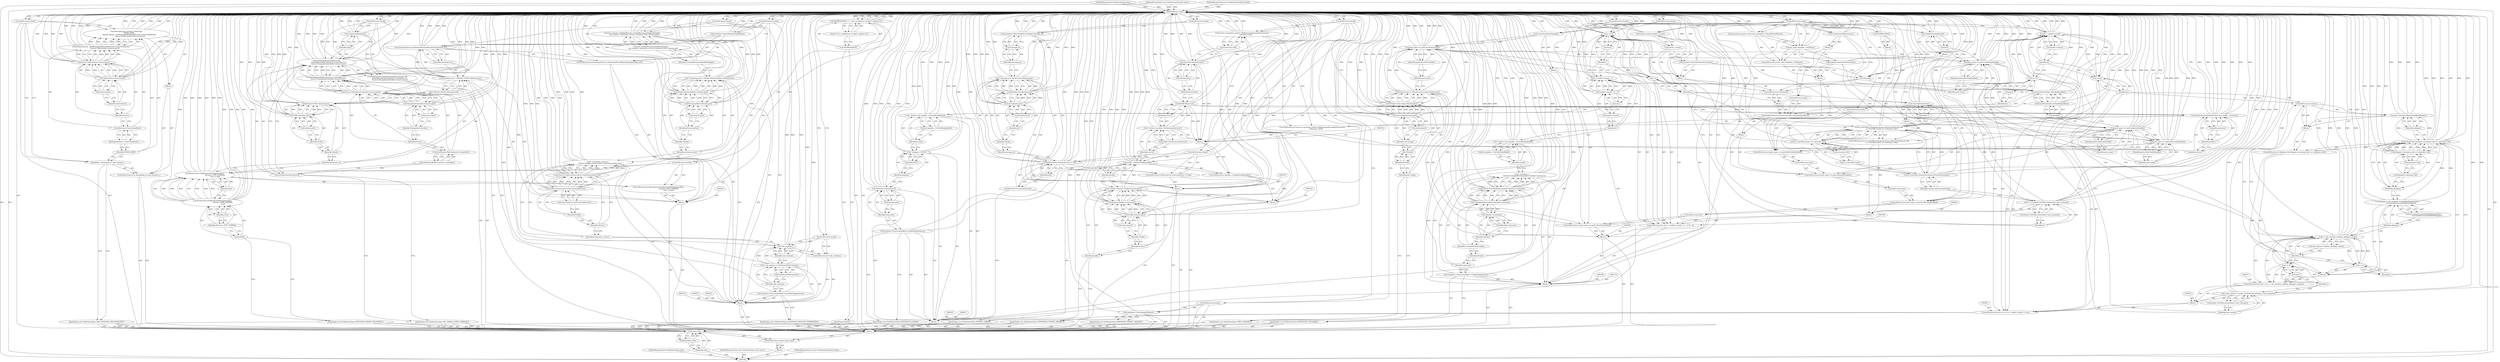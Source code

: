 digraph "1_Chrome_08f0d612f2a4039aaf6733d4e8d0a67614941378_1" {
"1000410" [label="(MethodReturn,void)"];
"1000101" [label="(MethodParameterIn,NotificationType type)"];
"1000671" [label="(MethodParameterOut,NotificationType type)"];
"1000119" [label="(Call,Source<TabContents>(source).ptr())"];
"1000120" [label="(Identifier,Source)"];
"1000121" [label="(Call,TabContents>(source).ptr())"];
"1000122" [label="(Identifier,TabContents)"];
"1000123" [label="(Call,(source).ptr())"];
"1000328" [label="(JumpTarget,case NotificationType::PROFILE_ERROR:)"];
"1000331" [label="(Call,BrowserList::GetLastActive() != this)"];
"1000332" [label="(Call,BrowserList::GetLastActive())"];
"1000333" [label="(Identifier,this)"];
"1000330" [label="(ControlStructure,if (BrowserList::GetLastActive() != this))"];
"1000334" [label="(ControlStructure,break;)"];
"1000337" [label="(Identifier,message_id)"];
"1000338" [label="(Call,Details<int>(details).ptr())"];
"1000339" [label="(Identifier,Details)"];
"1000340" [label="(Call,int>(details).ptr())"];
"1000341" [label="(Identifier,int)"];
"1000342" [label="(Call,(details).ptr())"];
"1000329" [label="(Block,)"];
"1000336" [label="(Call,* message_id = Details<int>(details).ptr())"];
"1000344" [label="(Call,*message_id)"];
"1000345" [label="(Identifier,message_id)"];
"1000343" [label="(Call,window()->ShowProfileErrorDialog(*message_id))"];
"1000346" [label="(ControlStructure,break;)"];
"1000347" [label="(JumpTarget,case NotificationType::PREF_CHANGED:)"];
"1000350" [label="(Call,& pref_name = *Details<std::string>(details).ptr())"];
"1000351" [label="(Identifier,pref_name)"];
"1000352" [label="(Call,*Details<std::string>(details).ptr())"];
"1000353" [label="(Call,*Details)"];
"1000354" [label="(Identifier,Details)"];
"1000355" [label="(Call,std::string>(details).ptr())"];
"1000356" [label="(Identifier,std::string)"];
"1000357" [label="(Call,(details).ptr())"];
"1000348" [label="(Block,)"];
"1000359" [label="(Call,pref_name == prefs::kUseVerticalTabs)"];
"1000360" [label="(Identifier,pref_name)"];
"1000361" [label="(Identifier,prefs::kUseVerticalTabs)"];
"1000362" [label="(Block,)"];
"1000358" [label="(ControlStructure,if (pref_name == prefs::kUseVerticalTabs))"];
"1000363" [label="(Call,UseVerticalTabsChanged())"];
"1000365" [label="(ControlStructure,if (pref_name == prefs::kPrintingEnabled))"];
"1000366" [label="(Call,pref_name == prefs::kPrintingEnabled)"];
"1000367" [label="(Identifier,pref_name)"];
"1000368" [label="(Identifier,prefs::kPrintingEnabled)"];
"1000369" [label="(Block,)"];
"1000364" [label="(ControlStructure,else)"];
"1000371" [label="(Literal,0)"];
"1000370" [label="(Call,UpdatePrintingState(0))"];
"1000373" [label="(ControlStructure,if (pref_name == prefs::kInstantEnabled))"];
"1000374" [label="(Call,pref_name == prefs::kInstantEnabled)"];
"1000375" [label="(Identifier,pref_name)"];
"1000376" [label="(Identifier,prefs::kInstantEnabled)"];
"1000377" [label="(Block,)"];
"1000372" [label="(ControlStructure,else)"];
"1000379" [label="(Call,!InstantController::IsEnabled(profile()))"];
"1000380" [label="(Call,InstantController::IsEnabled(profile()))"];
"1000381" [label="(Call,profile())"];
"1000382" [label="(Block,)"];
"1000378" [label="(ControlStructure,if (!InstantController::IsEnabled(profile())))"];
"1000383" [label="(ControlStructure,if (instant()))"];
"1000384" [label="(Call,instant())"];
"1000385" [label="(Block,)"];
"1000386" [label="(Call,instant()->DestroyPreviewContents())"];
"1000124" [label="(ControlStructure,break;)"];
"1000387" [label="(Call,instant_.reset())"];
"1000388" [label="(Call,instant_unload_handler_.reset())"];
"1000389" [label="(ControlStructure,else)"];
"1000390" [label="(Block,)"];
"1000391" [label="(Call,CreateInstantIfNecessary())"];
"1000393" [label="(ControlStructure,if (pref_name == prefs::kDevToolsDisabled))"];
"1000394" [label="(Call,pref_name == prefs::kDevToolsDisabled)"];
"1000395" [label="(Identifier,pref_name)"];
"1000396" [label="(Identifier,prefs::kDevToolsDisabled)"];
"1000397" [label="(Block,)"];
"1000392" [label="(ControlStructure,else)"];
"1000398" [label="(Call,UpdateCommandsForDevTools())"];
"1000400" [label="(Call,dev_tools_disabled_.GetValue())"];
"1000399" [label="(ControlStructure,if (dev_tools_disabled_.GetValue()))"];
"1000401" [label="(Call,g_browser_process->devtools_manager()->CloseAllClientHosts())"];
"1000403" [label="(Block,)"];
"1000402" [label="(ControlStructure,else)"];
"1000404" [label="(Call,NOTREACHED())"];
"1000405" [label="(ControlStructure,break;)"];
"1000406" [label="(JumpTarget,default:)"];
"1000409" [label="(Literal,\"Got a notification we didn't register for.\")"];
"1000407" [label="(Call,NOTREACHED() << \"Got a notification we didn't register for.\")"];
"1000408" [label="(Call,NOTREACHED())"];
"1000125" [label="(JumpTarget,case NotificationType::SSL_VISIBLE_STATE_CHANGED:)"];
"1000127" [label="(Call,GetSelectedTabContents() &&\n          &GetSelectedTabContents()->controller() ==\n          Source<NavigationController>(source).ptr())"];
"1000128" [label="(Call,GetSelectedTabContents())"];
"1000126" [label="(ControlStructure,if (GetSelectedTabContents() &&\n          &GetSelectedTabContents()->controller() ==\n          Source<NavigationController>(source).ptr()))"];
"1000129" [label="(Call,&GetSelectedTabContents()->controller() ==\n          Source<NavigationController>(source).ptr())"];
"1000130" [label="(Call,&GetSelectedTabContents()->controller())"];
"1000131" [label="(Call,GetSelectedTabContents()->controller())"];
"1000132" [label="(Call,Source<NavigationController>(source).ptr())"];
"1000133" [label="(Identifier,Source)"];
"1000134" [label="(Call,NavigationController>(source).ptr())"];
"1000135" [label="(Identifier,NavigationController)"];
"1000136" [label="(Call,(source).ptr())"];
"1000138" [label="(Identifier,false)"];
"1000137" [label="(Call,UpdateToolbar(false))"];
"1000139" [label="(ControlStructure,break;)"];
"1000102" [label="(MethodParameterIn,const NotificationSource& source)"];
"1000672" [label="(MethodParameterOut,const NotificationSource& source)"];
"1000140" [label="(JumpTarget,case NotificationType::EXTENSION_UPDATE_DISABLED:)"];
"1000143" [label="(Call,* profile = Source<Profile>(source).ptr())"];
"1000144" [label="(Identifier,profile)"];
"1000145" [label="(Call,Source<Profile>(source).ptr())"];
"1000146" [label="(Identifier,Source)"];
"1000147" [label="(Call,Profile>(source).ptr())"];
"1000148" [label="(Identifier,Profile)"];
"1000149" [label="(Call,(source).ptr())"];
"1000141" [label="(Block,)"];
"1000151" [label="(Call,profile_->IsSameProfile(profile))"];
"1000152" [label="(Identifier,profile)"];
"1000150" [label="(ControlStructure,if (profile_->IsSameProfile(profile)))"];
"1000155" [label="(Call,* service = profile->GetExtensionService())"];
"1000156" [label="(Identifier,service)"];
"1000157" [label="(Call,profile->GetExtensionService())"];
"1000153" [label="(Block,)"];
"1000159" [label="(Identifier,service)"];
"1000158" [label="(Call,DCHECK(service))"];
"1000160" [label="(Call,Extension>(details).ptr())"];
"1000161" [label="(Identifier,Extension)"];
"1000162" [label="(Call,(details).ptr())"];
"1000164" [label="(Call,service->extension_prefs()->DidExtensionEscalatePermissions(\n                extension->id()))"];
"1000163" [label="(ControlStructure,if (service->extension_prefs()->DidExtensionEscalatePermissions(\n                extension->id())))"];
"1000165" [label="(Call,extension->id())"];
"1000166" [label="(Call,ShowExtensionDisabledUI(service, profile_, extension))"];
"1000167" [label="(Identifier,service)"];
"1000168" [label="(Identifier,profile_)"];
"1000169" [label="(Identifier,extension)"];
"1000103" [label="(MethodParameterIn,const NotificationDetails& details)"];
"1000673" [label="(MethodParameterOut,const NotificationDetails& details)"];
"1000104" [label="(Block,)"];
"1000170" [label="(ControlStructure,break;)"];
"1000171" [label="(JumpTarget,case NotificationType::EXTENSION_UNLOADED:)"];
"1000173" [label="(Call,window()->GetLocationBar()->UpdatePageActions())"];
"1000175" [label="(Call,* extension =\n          Details<UnloadedExtensionInfo>(details)->extension)"];
"1000176" [label="(Identifier,extension)"];
"1000177" [label="(Call,Details<UnloadedExtensionInfo>(details)->extension)"];
"1000178" [label="(Identifier,Details)"];
"1000179" [label="(Call,UnloadedExtensionInfo>(details)->extension)"];
"1000180" [label="(Identifier,UnloadedExtensionInfo)"];
"1000181" [label="(Call,(details)->extension)"];
"1000182" [label="(Identifier,details)"];
"1000183" [label="(FieldIdentifier,extension)"];
"1000185" [label="(Call,* model = tab_handler_->GetTabStripModel())"];
"1000186" [label="(Identifier,model)"];
"1000187" [label="(Call,tab_handler_->GetTabStripModel())"];
"1000172" [label="(Block,)"];
"1000106" [label="(Call,type.value)"];
"1000107" [label="(Identifier,type)"];
"1000108" [label="(FieldIdentifier,value)"];
"1000109" [label="(Block,)"];
"1000105" [label="(ControlStructure,switch (type.value))"];
"1000190" [label="(Call,i = model->count() - 1)"];
"1000191" [label="(Identifier,i)"];
"1000192" [label="(Call,model->count() - 1)"];
"1000193" [label="(Call,model->count())"];
"1000194" [label="(Literal,1)"];
"1000195" [label="(Call,i >= 0)"];
"1000196" [label="(Identifier,i)"];
"1000197" [label="(Literal,0)"];
"1000198" [label="(Call,--i)"];
"1000199" [label="(Identifier,i)"];
"1000188" [label="(ControlStructure,for (int i = model->count() - 1; i >= 0; --i))"];
"1000202" [label="(Call,* tc = model->GetTabContentsAt(i)->tab_contents())"];
"1000203" [label="(Identifier,tc)"];
"1000204" [label="(Call,model->GetTabContentsAt(i)->tab_contents())"];
"1000200" [label="(Block,)"];
"1000206" [label="(Call,tc->GetURL().SchemeIs(chrome::kExtensionScheme) &&\n            tc->GetURL().host() == extension->id())"];
"1000207" [label="(Call,tc->GetURL().SchemeIs(chrome::kExtensionScheme))"];
"1000208" [label="(Identifier,chrome::kExtensionScheme)"];
"1000205" [label="(ControlStructure,if (tc->GetURL().SchemeIs(chrome::kExtensionScheme) &&\n            tc->GetURL().host() == extension->id()))"];
"1000209" [label="(Call,tc->GetURL().host() == extension->id())"];
"1000210" [label="(Call,tc->GetURL().host())"];
"1000211" [label="(Call,extension->id())"];
"1000212" [label="(Block,)"];
"1000213" [label="(Call,CloseTabContents(tc))"];
"1000214" [label="(Identifier,tc)"];
"1000215" [label="(ControlStructure,break;)"];
"1000110" [label="(JumpTarget,case NotificationType::TAB_CONTENTS_DISCONNECTED:)"];
"1000216" [label="(JumpTarget,case NotificationType::EXTENSION_PROCESS_TERMINATED:)"];
"1000218" [label="(Call,window()->GetLocationBar()->InvalidatePageActions())"];
"1000220" [label="(Call,* tab_contents = GetSelectedTabContents())"];
"1000221" [label="(Identifier,tab_contents)"];
"1000222" [label="(Call,GetSelectedTabContents())"];
"1000224" [label="(Call,!tab_contents)"];
"1000225" [label="(Identifier,tab_contents)"];
"1000223" [label="(ControlStructure,if (!tab_contents))"];
"1000226" [label="(ControlStructure,break;)"];
"1000228" [label="(Call,* extensions_service =\n          Source<Profile>(source).ptr()->GetExtensionService())"];
"1000229" [label="(Identifier,extensions_service)"];
"1000230" [label="(Call,Source<Profile>(source).ptr()->GetExtensionService())"];
"1000231" [label="(Identifier,Source)"];
"1000232" [label="(Call,Profile>(source).ptr()->GetExtensionService())"];
"1000233" [label="(Identifier,Profile)"];
"1000234" [label="(Call,(source).ptr()->GetExtensionService())"];
"1000236" [label="(Call,* extension_host = Details<ExtensionHost>(details).ptr())"];
"1000237" [label="(Identifier,extension_host)"];
"1000238" [label="(Call,Details<ExtensionHost>(details).ptr())"];
"1000239" [label="(Identifier,Details)"];
"1000240" [label="(Call,ExtensionHost>(details).ptr())"];
"1000241" [label="(Identifier,ExtensionHost)"];
"1000217" [label="(Block,)"];
"1000242" [label="(Call,(details).ptr())"];
"1000112" [label="(Identifier,is_attempting_to_close_browser_)"];
"1000113" [label="(Block,)"];
"1000111" [label="(ControlStructure,if (is_attempting_to_close_browser_))"];
"1000244" [label="(Call,new CrashedExtensionInfoBarDelegate(\n          tab_contents, extensions_service, extension_host->extension()))"];
"1000245" [label="(Identifier,CrashedExtensionInfoBarDelegate)"];
"1000243" [label="(Call,tab_contents->AddInfoBar(new CrashedExtensionInfoBarDelegate(\n          tab_contents, extensions_service, extension_host->extension())))"];
"1000246" [label="(ControlStructure,break;)"];
"1000247" [label="(JumpTarget,case NotificationType::EXTENSION_LOADED:)"];
"1000249" [label="(Call,window()->GetLocationBar()->UpdatePageActions())"];
"1000250" [label="(Call,Extension>(details).ptr())"];
"1000251" [label="(Identifier,Extension)"];
"1000252" [label="(Call,(details).ptr())"];
"1000254" [label="(Call,* delegate = NULL)"];
"1000255" [label="(Identifier,delegate)"];
"1000256" [label="(Identifier,NULL)"];
"1000114" [label="(Call,MessageLoop::current()->PostTask(\n            FROM_HERE,\n            method_factory_.NewRunnableMethod(&Browser::ClearUnloadState,\n                Source<TabContents>(source).ptr())))"];
"1000258" [label="(Call,* model = tab_handler_->GetTabStripModel())"];
"1000259" [label="(Identifier,model)"];
"1000260" [label="(Call,tab_handler_->GetTabStripModel())"];
"1000248" [label="(Block,)"];
"1000263" [label="(Call,m = 0)"];
"1000264" [label="(Identifier,m)"];
"1000265" [label="(Literal,0)"];
"1000266" [label="(Call,m < model->count())"];
"1000267" [label="(Identifier,m)"];
"1000268" [label="(Call,model->count())"];
"1000269" [label="(Call,++m)"];
"1000270" [label="(Identifier,m)"];
"1000261" [label="(ControlStructure,for (int m = 0; m < model->count(); ++m))"];
"1000273" [label="(Call,* tab_contents = model->GetTabContentsAt(m)->tab_contents())"];
"1000274" [label="(Identifier,tab_contents)"];
"1000275" [label="(Call,model->GetTabContentsAt(m)->tab_contents())"];
"1000271" [label="(Block,)"];
"1000278" [label="(Call,i = 0)"];
"1000279" [label="(Identifier,i)"];
"1000280" [label="(Literal,0)"];
"1000281" [label="(Call,i < tab_contents->infobar_delegate_count())"];
"1000282" [label="(Identifier,i)"];
"1000283" [label="(Call,tab_contents->infobar_delegate_count())"];
"1000284" [label="(Block,)"];
"1000276" [label="(ControlStructure,for (int i = 0; i < tab_contents->infobar_delegate_count();))"];
"1000285" [label="(Call,delegate = tab_contents->GetInfoBarDelegateAt(i)->\n              AsCrashedExtensionInfoBarDelegate())"];
"1000286" [label="(Identifier,delegate)"];
"1000287" [label="(Call,tab_contents->GetInfoBarDelegateAt(i)->\n              AsCrashedExtensionInfoBarDelegate())"];
"1000288" [label="(ControlStructure,if (delegate && delegate->extension_id() == extension->id()))"];
"1000289" [label="(Call,delegate && delegate->extension_id() == extension->id())"];
"1000290" [label="(Identifier,delegate)"];
"1000291" [label="(Call,delegate->extension_id() == extension->id())"];
"1000292" [label="(Call,delegate->extension_id())"];
"1000293" [label="(Call,extension->id())"];
"1000294" [label="(Block,)"];
"1000295" [label="(Call,tab_contents->RemoveInfoBar(delegate))"];
"1000296" [label="(Identifier,delegate)"];
"1000297" [label="(ControlStructure,continue;)"];
"1000115" [label="(Identifier,FROM_HERE)"];
"1000298" [label="(Call,++i)"];
"1000299" [label="(Identifier,i)"];
"1000300" [label="(ControlStructure,break;)"];
"1000301" [label="(JumpTarget,case NotificationType::BROWSER_THEME_CHANGED:)"];
"1000302" [label="(Call,window()->UserChangedTheme())"];
"1000303" [label="(ControlStructure,break;)"];
"1000116" [label="(Call,method_factory_.NewRunnableMethod(&Browser::ClearUnloadState,\n                Source<TabContents>(source).ptr()))"];
"1000117" [label="(Call,&Browser::ClearUnloadState)"];
"1000118" [label="(Identifier,Browser::ClearUnloadState)"];
"1000304" [label="(JumpTarget,case NotificationType::EXTENSION_READY_FOR_INSTALL:)"];
"1000307" [label="(Call,BrowserList::FindBrowserWithType(profile(),\n                                           Browser::TYPE_NORMAL,\n                                           true) != this)"];
"1000308" [label="(Call,BrowserList::FindBrowserWithType(profile(),\n                                           Browser::TYPE_NORMAL,\n                                           true))"];
"1000309" [label="(Call,profile())"];
"1000306" [label="(ControlStructure,if (BrowserList::FindBrowserWithType(profile(),\n                                           Browser::TYPE_NORMAL,\n                                           true) != this))"];
"1000310" [label="(Identifier,Browser::TYPE_NORMAL)"];
"1000311" [label="(Identifier,true)"];
"1000312" [label="(Identifier,this)"];
"1000313" [label="(ControlStructure,break;)"];
"1000315" [label="(Call,download_url = *(Details<GURL>(details).ptr()))"];
"1000316" [label="(Identifier,download_url)"];
"1000317" [label="(Call,*(Details<GURL>(details).ptr()))"];
"1000318" [label="(Call,Details<GURL>(details).ptr())"];
"1000319" [label="(Identifier,Details)"];
"1000320" [label="(Call,GURL>(details).ptr())"];
"1000321" [label="(Identifier,GURL)"];
"1000322" [label="(Call,(details).ptr())"];
"1000305" [label="(Block,)"];
"1000324" [label="(Call,ExtensionService::IsDownloadFromMiniGallery(download_url))"];
"1000325" [label="(Identifier,download_url)"];
"1000323" [label="(ControlStructure,if (ExtensionService::IsDownloadFromMiniGallery(download_url)))"];
"1000326" [label="(Call,window()->ShowThemeInstallBubble())"];
"1000327" [label="(ControlStructure,break;)"];
"1000410" -> "1000100"  [label="AST: "];
"1000410" -> "1000124"  [label="CFG: "];
"1000410" -> "1000139"  [label="CFG: "];
"1000410" -> "1000170"  [label="CFG: "];
"1000410" -> "1000215"  [label="CFG: "];
"1000410" -> "1000226"  [label="CFG: "];
"1000410" -> "1000246"  [label="CFG: "];
"1000410" -> "1000300"  [label="CFG: "];
"1000410" -> "1000303"  [label="CFG: "];
"1000410" -> "1000313"  [label="CFG: "];
"1000410" -> "1000327"  [label="CFG: "];
"1000410" -> "1000334"  [label="CFG: "];
"1000410" -> "1000346"  [label="CFG: "];
"1000410" -> "1000405"  [label="CFG: "];
"1000410" -> "1000407"  [label="CFG: "];
"1000401" -> "1000410"  [label="DDG: "];
"1000258" -> "1000410"  [label="DDG: "];
"1000258" -> "1000410"  [label="DDG: "];
"1000326" -> "1000410"  [label="DDG: "];
"1000394" -> "1000410"  [label="DDG: "];
"1000394" -> "1000410"  [label="DDG: "];
"1000394" -> "1000410"  [label="DDG: "];
"1000177" -> "1000410"  [label="DDG: "];
"1000177" -> "1000410"  [label="DDG: "];
"1000158" -> "1000410"  [label="DDG: "];
"1000158" -> "1000410"  [label="DDG: "];
"1000308" -> "1000410"  [label="DDG: "];
"1000308" -> "1000410"  [label="DDG: "];
"1000308" -> "1000410"  [label="DDG: "];
"1000116" -> "1000410"  [label="DDG: "];
"1000116" -> "1000410"  [label="DDG: "];
"1000166" -> "1000410"  [label="DDG: "];
"1000166" -> "1000410"  [label="DDG: "];
"1000166" -> "1000410"  [label="DDG: "];
"1000166" -> "1000410"  [label="DDG: "];
"1000355" -> "1000410"  [label="DDG: "];
"1000355" -> "1000410"  [label="DDG: "];
"1000129" -> "1000410"  [label="DDG: "];
"1000129" -> "1000410"  [label="DDG: "];
"1000164" -> "1000410"  [label="DDG: "];
"1000164" -> "1000410"  [label="DDG: "];
"1000185" -> "1000410"  [label="DDG: "];
"1000185" -> "1000410"  [label="DDG: "];
"1000289" -> "1000410"  [label="DDG: "];
"1000289" -> "1000410"  [label="DDG: "];
"1000289" -> "1000410"  [label="DDG: "];
"1000338" -> "1000410"  [label="DDG: "];
"1000338" -> "1000410"  [label="DDG: "];
"1000374" -> "1000410"  [label="DDG: "];
"1000374" -> "1000410"  [label="DDG: "];
"1000374" -> "1000410"  [label="DDG: "];
"1000307" -> "1000410"  [label="DDG: "];
"1000307" -> "1000410"  [label="DDG: "];
"1000307" -> "1000410"  [label="DDG: "];
"1000224" -> "1000410"  [label="DDG: "];
"1000224" -> "1000410"  [label="DDG: "];
"1000331" -> "1000410"  [label="DDG: "];
"1000331" -> "1000410"  [label="DDG: "];
"1000331" -> "1000410"  [label="DDG: "];
"1000250" -> "1000410"  [label="DDG: "];
"1000250" -> "1000410"  [label="DDG: "];
"1000250" -> "1000410"  [label="DDG: "];
"1000343" -> "1000410"  [label="DDG: "];
"1000343" -> "1000410"  [label="DDG: "];
"1000291" -> "1000410"  [label="DDG: "];
"1000291" -> "1000410"  [label="DDG: "];
"1000236" -> "1000410"  [label="DDG: "];
"1000236" -> "1000410"  [label="DDG: "];
"1000206" -> "1000410"  [label="DDG: "];
"1000206" -> "1000410"  [label="DDG: "];
"1000206" -> "1000410"  [label="DDG: "];
"1000359" -> "1000410"  [label="DDG: "];
"1000359" -> "1000410"  [label="DDG: "];
"1000359" -> "1000410"  [label="DDG: "];
"1000281" -> "1000410"  [label="DDG: "];
"1000281" -> "1000410"  [label="DDG: "];
"1000281" -> "1000410"  [label="DDG: "];
"1000209" -> "1000410"  [label="DDG: "];
"1000209" -> "1000410"  [label="DDG: "];
"1000151" -> "1000410"  [label="DDG: "];
"1000151" -> "1000410"  [label="DDG: "];
"1000232" -> "1000410"  [label="DDG: "];
"1000232" -> "1000410"  [label="DDG: "];
"1000398" -> "1000410"  [label="DDG: "];
"1000238" -> "1000410"  [label="DDG: "];
"1000238" -> "1000410"  [label="DDG: "];
"1000273" -> "1000410"  [label="DDG: "];
"1000273" -> "1000410"  [label="DDG: "];
"1000370" -> "1000410"  [label="DDG: "];
"1000384" -> "1000410"  [label="DDG: "];
"1000295" -> "1000410"  [label="DDG: "];
"1000295" -> "1000410"  [label="DDG: "];
"1000155" -> "1000410"  [label="DDG: "];
"1000285" -> "1000410"  [label="DDG: "];
"1000254" -> "1000410"  [label="DDG: "];
"1000254" -> "1000410"  [label="DDG: "];
"1000404" -> "1000410"  [label="DDG: "];
"1000160" -> "1000410"  [label="DDG: "];
"1000160" -> "1000410"  [label="DDG: "];
"1000160" -> "1000410"  [label="DDG: "];
"1000213" -> "1000410"  [label="DDG: "];
"1000213" -> "1000410"  [label="DDG: "];
"1000318" -> "1000410"  [label="DDG: "];
"1000318" -> "1000410"  [label="DDG: "];
"1000114" -> "1000410"  [label="DDG: "];
"1000114" -> "1000410"  [label="DDG: "];
"1000114" -> "1000410"  [label="DDG: "];
"1000407" -> "1000410"  [label="DDG: "];
"1000407" -> "1000410"  [label="DDG: "];
"1000121" -> "1000410"  [label="DDG: "];
"1000121" -> "1000410"  [label="DDG: "];
"1000366" -> "1000410"  [label="DDG: "];
"1000366" -> "1000410"  [label="DDG: "];
"1000366" -> "1000410"  [label="DDG: "];
"1000195" -> "1000410"  [label="DDG: "];
"1000195" -> "1000410"  [label="DDG: "];
"1000352" -> "1000410"  [label="DDG: "];
"1000352" -> "1000410"  [label="DDG: "];
"1000228" -> "1000410"  [label="DDG: "];
"1000228" -> "1000410"  [label="DDG: "];
"1000379" -> "1000410"  [label="DDG: "];
"1000379" -> "1000410"  [label="DDG: "];
"1000127" -> "1000410"  [label="DDG: "];
"1000127" -> "1000410"  [label="DDG: "];
"1000127" -> "1000410"  [label="DDG: "];
"1000266" -> "1000410"  [label="DDG: "];
"1000266" -> "1000410"  [label="DDG: "];
"1000266" -> "1000410"  [label="DDG: "];
"1000132" -> "1000410"  [label="DDG: "];
"1000132" -> "1000410"  [label="DDG: "];
"1000103" -> "1000410"  [label="DDG: "];
"1000388" -> "1000410"  [label="DDG: "];
"1000179" -> "1000410"  [label="DDG: "];
"1000179" -> "1000410"  [label="DDG: "];
"1000119" -> "1000410"  [label="DDG: "];
"1000119" -> "1000410"  [label="DDG: "];
"1000336" -> "1000410"  [label="DDG: "];
"1000336" -> "1000410"  [label="DDG: "];
"1000218" -> "1000410"  [label="DDG: "];
"1000202" -> "1000410"  [label="DDG: "];
"1000202" -> "1000410"  [label="DDG: "];
"1000220" -> "1000410"  [label="DDG: "];
"1000207" -> "1000410"  [label="DDG: "];
"1000147" -> "1000410"  [label="DDG: "];
"1000147" -> "1000410"  [label="DDG: "];
"1000175" -> "1000410"  [label="DDG: "];
"1000175" -> "1000410"  [label="DDG: "];
"1000400" -> "1000410"  [label="DDG: "];
"1000387" -> "1000410"  [label="DDG: "];
"1000230" -> "1000410"  [label="DDG: "];
"1000230" -> "1000410"  [label="DDG: "];
"1000302" -> "1000410"  [label="DDG: "];
"1000340" -> "1000410"  [label="DDG: "];
"1000340" -> "1000410"  [label="DDG: "];
"1000102" -> "1000410"  [label="DDG: "];
"1000324" -> "1000410"  [label="DDG: "];
"1000324" -> "1000410"  [label="DDG: "];
"1000134" -> "1000410"  [label="DDG: "];
"1000134" -> "1000410"  [label="DDG: "];
"1000192" -> "1000410"  [label="DDG: "];
"1000101" -> "1000410"  [label="DDG: "];
"1000320" -> "1000410"  [label="DDG: "];
"1000320" -> "1000410"  [label="DDG: "];
"1000173" -> "1000410"  [label="DDG: "];
"1000240" -> "1000410"  [label="DDG: "];
"1000240" -> "1000410"  [label="DDG: "];
"1000143" -> "1000410"  [label="DDG: "];
"1000243" -> "1000410"  [label="DDG: "];
"1000243" -> "1000410"  [label="DDG: "];
"1000391" -> "1000410"  [label="DDG: "];
"1000350" -> "1000410"  [label="DDG: "];
"1000386" -> "1000410"  [label="DDG: "];
"1000137" -> "1000410"  [label="DDG: "];
"1000137" -> "1000410"  [label="DDG: "];
"1000244" -> "1000410"  [label="DDG: "];
"1000145" -> "1000410"  [label="DDG: "];
"1000145" -> "1000410"  [label="DDG: "];
"1000190" -> "1000410"  [label="DDG: "];
"1000380" -> "1000410"  [label="DDG: "];
"1000249" -> "1000410"  [label="DDG: "];
"1000363" -> "1000410"  [label="DDG: "];
"1000315" -> "1000410"  [label="DDG: "];
"1000101" -> "1000100"  [label="AST: "];
"1000101" -> "1000410"  [label="DDG: "];
"1000671" -> "1000100"  [label="AST: "];
"1000119" -> "1000116"  [label="AST: "];
"1000119" -> "1000121"  [label="CFG: "];
"1000120" -> "1000119"  [label="AST: "];
"1000121" -> "1000119"  [label="AST: "];
"1000116" -> "1000119"  [label="CFG: "];
"1000119" -> "1000410"  [label="DDG: "];
"1000119" -> "1000410"  [label="DDG: "];
"1000119" -> "1000116"  [label="DDG: "];
"1000119" -> "1000116"  [label="DDG: "];
"1000121" -> "1000119"  [label="DDG: "];
"1000121" -> "1000119"  [label="DDG: "];
"1000120" -> "1000119"  [label="AST: "];
"1000120" -> "1000117"  [label="CFG: "];
"1000122" -> "1000120"  [label="CFG: "];
"1000121" -> "1000119"  [label="AST: "];
"1000121" -> "1000123"  [label="CFG: "];
"1000122" -> "1000121"  [label="AST: "];
"1000123" -> "1000121"  [label="AST: "];
"1000119" -> "1000121"  [label="CFG: "];
"1000121" -> "1000410"  [label="DDG: "];
"1000121" -> "1000410"  [label="DDG: "];
"1000121" -> "1000119"  [label="DDG: "];
"1000121" -> "1000119"  [label="DDG: "];
"1000122" -> "1000121"  [label="AST: "];
"1000122" -> "1000120"  [label="CFG: "];
"1000123" -> "1000122"  [label="CFG: "];
"1000123" -> "1000121"  [label="AST: "];
"1000123" -> "1000122"  [label="CFG: "];
"1000121" -> "1000123"  [label="CFG: "];
"1000328" -> "1000109"  [label="AST: "];
"1000328" -> "1000106"  [label="CFG: "];
"1000332" -> "1000328"  [label="CFG: "];
"1000331" -> "1000330"  [label="AST: "];
"1000331" -> "1000333"  [label="CFG: "];
"1000332" -> "1000331"  [label="AST: "];
"1000333" -> "1000331"  [label="AST: "];
"1000334" -> "1000331"  [label="CFG: "];
"1000337" -> "1000331"  [label="CFG: "];
"1000331" -> "1000410"  [label="DDG: "];
"1000331" -> "1000410"  [label="DDG: "];
"1000331" -> "1000410"  [label="DDG: "];
"1000332" -> "1000331"  [label="AST: "];
"1000332" -> "1000328"  [label="CFG: "];
"1000333" -> "1000332"  [label="CFG: "];
"1000333" -> "1000331"  [label="AST: "];
"1000333" -> "1000332"  [label="CFG: "];
"1000331" -> "1000333"  [label="CFG: "];
"1000330" -> "1000329"  [label="AST: "];
"1000331" -> "1000330"  [label="AST: "];
"1000334" -> "1000330"  [label="AST: "];
"1000334" -> "1000330"  [label="AST: "];
"1000334" -> "1000331"  [label="CFG: "];
"1000410" -> "1000334"  [label="CFG: "];
"1000337" -> "1000336"  [label="AST: "];
"1000337" -> "1000331"  [label="CFG: "];
"1000339" -> "1000337"  [label="CFG: "];
"1000338" -> "1000336"  [label="AST: "];
"1000338" -> "1000340"  [label="CFG: "];
"1000339" -> "1000338"  [label="AST: "];
"1000340" -> "1000338"  [label="AST: "];
"1000336" -> "1000338"  [label="CFG: "];
"1000338" -> "1000410"  [label="DDG: "];
"1000338" -> "1000410"  [label="DDG: "];
"1000338" -> "1000336"  [label="DDG: "];
"1000338" -> "1000336"  [label="DDG: "];
"1000340" -> "1000338"  [label="DDG: "];
"1000340" -> "1000338"  [label="DDG: "];
"1000339" -> "1000338"  [label="AST: "];
"1000339" -> "1000337"  [label="CFG: "];
"1000341" -> "1000339"  [label="CFG: "];
"1000340" -> "1000338"  [label="AST: "];
"1000340" -> "1000342"  [label="CFG: "];
"1000341" -> "1000340"  [label="AST: "];
"1000342" -> "1000340"  [label="AST: "];
"1000338" -> "1000340"  [label="CFG: "];
"1000340" -> "1000410"  [label="DDG: "];
"1000340" -> "1000410"  [label="DDG: "];
"1000340" -> "1000338"  [label="DDG: "];
"1000340" -> "1000338"  [label="DDG: "];
"1000341" -> "1000340"  [label="AST: "];
"1000341" -> "1000339"  [label="CFG: "];
"1000342" -> "1000341"  [label="CFG: "];
"1000342" -> "1000340"  [label="AST: "];
"1000342" -> "1000341"  [label="CFG: "];
"1000340" -> "1000342"  [label="CFG: "];
"1000329" -> "1000109"  [label="AST: "];
"1000330" -> "1000329"  [label="AST: "];
"1000335" -> "1000329"  [label="AST: "];
"1000336" -> "1000329"  [label="AST: "];
"1000343" -> "1000329"  [label="AST: "];
"1000346" -> "1000329"  [label="AST: "];
"1000336" -> "1000329"  [label="AST: "];
"1000336" -> "1000338"  [label="CFG: "];
"1000337" -> "1000336"  [label="AST: "];
"1000338" -> "1000336"  [label="AST: "];
"1000345" -> "1000336"  [label="CFG: "];
"1000336" -> "1000410"  [label="DDG: "];
"1000336" -> "1000410"  [label="DDG: "];
"1000338" -> "1000336"  [label="DDG: "];
"1000338" -> "1000336"  [label="DDG: "];
"1000344" -> "1000343"  [label="AST: "];
"1000344" -> "1000345"  [label="CFG: "];
"1000345" -> "1000344"  [label="AST: "];
"1000343" -> "1000344"  [label="CFG: "];
"1000345" -> "1000344"  [label="AST: "];
"1000345" -> "1000336"  [label="CFG: "];
"1000344" -> "1000345"  [label="CFG: "];
"1000343" -> "1000329"  [label="AST: "];
"1000343" -> "1000344"  [label="CFG: "];
"1000344" -> "1000343"  [label="AST: "];
"1000346" -> "1000343"  [label="CFG: "];
"1000343" -> "1000410"  [label="DDG: "];
"1000343" -> "1000410"  [label="DDG: "];
"1000346" -> "1000329"  [label="AST: "];
"1000346" -> "1000343"  [label="CFG: "];
"1000410" -> "1000346"  [label="CFG: "];
"1000347" -> "1000109"  [label="AST: "];
"1000347" -> "1000106"  [label="CFG: "];
"1000351" -> "1000347"  [label="CFG: "];
"1000350" -> "1000348"  [label="AST: "];
"1000350" -> "1000352"  [label="CFG: "];
"1000351" -> "1000350"  [label="AST: "];
"1000352" -> "1000350"  [label="AST: "];
"1000360" -> "1000350"  [label="CFG: "];
"1000350" -> "1000410"  [label="DDG: "];
"1000352" -> "1000350"  [label="DDG: "];
"1000352" -> "1000350"  [label="DDG: "];
"1000350" -> "1000359"  [label="DDG: "];
"1000351" -> "1000350"  [label="AST: "];
"1000351" -> "1000347"  [label="CFG: "];
"1000354" -> "1000351"  [label="CFG: "];
"1000352" -> "1000350"  [label="AST: "];
"1000352" -> "1000355"  [label="CFG: "];
"1000353" -> "1000352"  [label="AST: "];
"1000355" -> "1000352"  [label="AST: "];
"1000350" -> "1000352"  [label="CFG: "];
"1000352" -> "1000410"  [label="DDG: "];
"1000352" -> "1000410"  [label="DDG: "];
"1000352" -> "1000350"  [label="DDG: "];
"1000352" -> "1000350"  [label="DDG: "];
"1000355" -> "1000352"  [label="DDG: "];
"1000355" -> "1000352"  [label="DDG: "];
"1000353" -> "1000352"  [label="AST: "];
"1000353" -> "1000354"  [label="CFG: "];
"1000354" -> "1000353"  [label="AST: "];
"1000356" -> "1000353"  [label="CFG: "];
"1000354" -> "1000353"  [label="AST: "];
"1000354" -> "1000351"  [label="CFG: "];
"1000353" -> "1000354"  [label="CFG: "];
"1000355" -> "1000352"  [label="AST: "];
"1000355" -> "1000357"  [label="CFG: "];
"1000356" -> "1000355"  [label="AST: "];
"1000357" -> "1000355"  [label="AST: "];
"1000352" -> "1000355"  [label="CFG: "];
"1000355" -> "1000410"  [label="DDG: "];
"1000355" -> "1000410"  [label="DDG: "];
"1000355" -> "1000352"  [label="DDG: "];
"1000355" -> "1000352"  [label="DDG: "];
"1000356" -> "1000355"  [label="AST: "];
"1000356" -> "1000353"  [label="CFG: "];
"1000357" -> "1000356"  [label="CFG: "];
"1000357" -> "1000355"  [label="AST: "];
"1000357" -> "1000356"  [label="CFG: "];
"1000355" -> "1000357"  [label="CFG: "];
"1000348" -> "1000109"  [label="AST: "];
"1000349" -> "1000348"  [label="AST: "];
"1000350" -> "1000348"  [label="AST: "];
"1000358" -> "1000348"  [label="AST: "];
"1000405" -> "1000348"  [label="AST: "];
"1000359" -> "1000358"  [label="AST: "];
"1000359" -> "1000361"  [label="CFG: "];
"1000360" -> "1000359"  [label="AST: "];
"1000361" -> "1000359"  [label="AST: "];
"1000363" -> "1000359"  [label="CFG: "];
"1000367" -> "1000359"  [label="CFG: "];
"1000359" -> "1000410"  [label="DDG: "];
"1000359" -> "1000410"  [label="DDG: "];
"1000359" -> "1000410"  [label="DDG: "];
"1000350" -> "1000359"  [label="DDG: "];
"1000359" -> "1000366"  [label="DDG: "];
"1000360" -> "1000359"  [label="AST: "];
"1000360" -> "1000350"  [label="CFG: "];
"1000361" -> "1000360"  [label="CFG: "];
"1000361" -> "1000359"  [label="AST: "];
"1000361" -> "1000360"  [label="CFG: "];
"1000359" -> "1000361"  [label="CFG: "];
"1000362" -> "1000358"  [label="AST: "];
"1000363" -> "1000362"  [label="AST: "];
"1000358" -> "1000348"  [label="AST: "];
"1000359" -> "1000358"  [label="AST: "];
"1000362" -> "1000358"  [label="AST: "];
"1000364" -> "1000358"  [label="AST: "];
"1000363" -> "1000362"  [label="AST: "];
"1000363" -> "1000359"  [label="CFG: "];
"1000405" -> "1000363"  [label="CFG: "];
"1000363" -> "1000410"  [label="DDG: "];
"1000365" -> "1000364"  [label="AST: "];
"1000366" -> "1000365"  [label="AST: "];
"1000369" -> "1000365"  [label="AST: "];
"1000372" -> "1000365"  [label="AST: "];
"1000366" -> "1000365"  [label="AST: "];
"1000366" -> "1000368"  [label="CFG: "];
"1000367" -> "1000366"  [label="AST: "];
"1000368" -> "1000366"  [label="AST: "];
"1000371" -> "1000366"  [label="CFG: "];
"1000375" -> "1000366"  [label="CFG: "];
"1000366" -> "1000410"  [label="DDG: "];
"1000366" -> "1000410"  [label="DDG: "];
"1000366" -> "1000410"  [label="DDG: "];
"1000359" -> "1000366"  [label="DDG: "];
"1000366" -> "1000374"  [label="DDG: "];
"1000367" -> "1000366"  [label="AST: "];
"1000367" -> "1000359"  [label="CFG: "];
"1000368" -> "1000367"  [label="CFG: "];
"1000368" -> "1000366"  [label="AST: "];
"1000368" -> "1000367"  [label="CFG: "];
"1000366" -> "1000368"  [label="CFG: "];
"1000369" -> "1000365"  [label="AST: "];
"1000370" -> "1000369"  [label="AST: "];
"1000364" -> "1000358"  [label="AST: "];
"1000365" -> "1000364"  [label="AST: "];
"1000371" -> "1000370"  [label="AST: "];
"1000371" -> "1000366"  [label="CFG: "];
"1000370" -> "1000371"  [label="CFG: "];
"1000370" -> "1000369"  [label="AST: "];
"1000370" -> "1000371"  [label="CFG: "];
"1000371" -> "1000370"  [label="AST: "];
"1000405" -> "1000370"  [label="CFG: "];
"1000370" -> "1000410"  [label="DDG: "];
"1000373" -> "1000372"  [label="AST: "];
"1000374" -> "1000373"  [label="AST: "];
"1000377" -> "1000373"  [label="AST: "];
"1000392" -> "1000373"  [label="AST: "];
"1000374" -> "1000373"  [label="AST: "];
"1000374" -> "1000376"  [label="CFG: "];
"1000375" -> "1000374"  [label="AST: "];
"1000376" -> "1000374"  [label="AST: "];
"1000381" -> "1000374"  [label="CFG: "];
"1000395" -> "1000374"  [label="CFG: "];
"1000374" -> "1000410"  [label="DDG: "];
"1000374" -> "1000410"  [label="DDG: "];
"1000374" -> "1000410"  [label="DDG: "];
"1000366" -> "1000374"  [label="DDG: "];
"1000374" -> "1000394"  [label="DDG: "];
"1000375" -> "1000374"  [label="AST: "];
"1000375" -> "1000366"  [label="CFG: "];
"1000376" -> "1000375"  [label="CFG: "];
"1000376" -> "1000374"  [label="AST: "];
"1000376" -> "1000375"  [label="CFG: "];
"1000374" -> "1000376"  [label="CFG: "];
"1000377" -> "1000373"  [label="AST: "];
"1000378" -> "1000377"  [label="AST: "];
"1000372" -> "1000365"  [label="AST: "];
"1000373" -> "1000372"  [label="AST: "];
"1000379" -> "1000378"  [label="AST: "];
"1000379" -> "1000380"  [label="CFG: "];
"1000380" -> "1000379"  [label="AST: "];
"1000384" -> "1000379"  [label="CFG: "];
"1000391" -> "1000379"  [label="CFG: "];
"1000379" -> "1000410"  [label="DDG: "];
"1000379" -> "1000410"  [label="DDG: "];
"1000380" -> "1000379"  [label="DDG: "];
"1000380" -> "1000379"  [label="AST: "];
"1000380" -> "1000381"  [label="CFG: "];
"1000381" -> "1000380"  [label="AST: "];
"1000379" -> "1000380"  [label="CFG: "];
"1000380" -> "1000410"  [label="DDG: "];
"1000380" -> "1000379"  [label="DDG: "];
"1000381" -> "1000380"  [label="AST: "];
"1000381" -> "1000374"  [label="CFG: "];
"1000380" -> "1000381"  [label="CFG: "];
"1000382" -> "1000378"  [label="AST: "];
"1000383" -> "1000382"  [label="AST: "];
"1000378" -> "1000377"  [label="AST: "];
"1000379" -> "1000378"  [label="AST: "];
"1000382" -> "1000378"  [label="AST: "];
"1000389" -> "1000378"  [label="AST: "];
"1000383" -> "1000382"  [label="AST: "];
"1000384" -> "1000383"  [label="AST: "];
"1000385" -> "1000383"  [label="AST: "];
"1000384" -> "1000383"  [label="AST: "];
"1000384" -> "1000379"  [label="CFG: "];
"1000386" -> "1000384"  [label="CFG: "];
"1000405" -> "1000384"  [label="CFG: "];
"1000384" -> "1000410"  [label="DDG: "];
"1000385" -> "1000383"  [label="AST: "];
"1000386" -> "1000385"  [label="AST: "];
"1000387" -> "1000385"  [label="AST: "];
"1000388" -> "1000385"  [label="AST: "];
"1000386" -> "1000385"  [label="AST: "];
"1000386" -> "1000384"  [label="CFG: "];
"1000387" -> "1000386"  [label="CFG: "];
"1000386" -> "1000410"  [label="DDG: "];
"1000124" -> "1000109"  [label="AST: "];
"1000124" -> "1000114"  [label="CFG: "];
"1000124" -> "1000112"  [label="CFG: "];
"1000410" -> "1000124"  [label="CFG: "];
"1000387" -> "1000385"  [label="AST: "];
"1000387" -> "1000386"  [label="CFG: "];
"1000388" -> "1000387"  [label="CFG: "];
"1000387" -> "1000410"  [label="DDG: "];
"1000388" -> "1000385"  [label="AST: "];
"1000388" -> "1000387"  [label="CFG: "];
"1000405" -> "1000388"  [label="CFG: "];
"1000388" -> "1000410"  [label="DDG: "];
"1000389" -> "1000378"  [label="AST: "];
"1000390" -> "1000389"  [label="AST: "];
"1000390" -> "1000389"  [label="AST: "];
"1000391" -> "1000390"  [label="AST: "];
"1000391" -> "1000390"  [label="AST: "];
"1000391" -> "1000379"  [label="CFG: "];
"1000405" -> "1000391"  [label="CFG: "];
"1000391" -> "1000410"  [label="DDG: "];
"1000393" -> "1000392"  [label="AST: "];
"1000394" -> "1000393"  [label="AST: "];
"1000397" -> "1000393"  [label="AST: "];
"1000402" -> "1000393"  [label="AST: "];
"1000394" -> "1000393"  [label="AST: "];
"1000394" -> "1000396"  [label="CFG: "];
"1000395" -> "1000394"  [label="AST: "];
"1000396" -> "1000394"  [label="AST: "];
"1000398" -> "1000394"  [label="CFG: "];
"1000404" -> "1000394"  [label="CFG: "];
"1000394" -> "1000410"  [label="DDG: "];
"1000394" -> "1000410"  [label="DDG: "];
"1000394" -> "1000410"  [label="DDG: "];
"1000374" -> "1000394"  [label="DDG: "];
"1000395" -> "1000394"  [label="AST: "];
"1000395" -> "1000374"  [label="CFG: "];
"1000396" -> "1000395"  [label="CFG: "];
"1000396" -> "1000394"  [label="AST: "];
"1000396" -> "1000395"  [label="CFG: "];
"1000394" -> "1000396"  [label="CFG: "];
"1000397" -> "1000393"  [label="AST: "];
"1000398" -> "1000397"  [label="AST: "];
"1000399" -> "1000397"  [label="AST: "];
"1000392" -> "1000373"  [label="AST: "];
"1000393" -> "1000392"  [label="AST: "];
"1000398" -> "1000397"  [label="AST: "];
"1000398" -> "1000394"  [label="CFG: "];
"1000400" -> "1000398"  [label="CFG: "];
"1000398" -> "1000410"  [label="DDG: "];
"1000400" -> "1000399"  [label="AST: "];
"1000400" -> "1000398"  [label="CFG: "];
"1000401" -> "1000400"  [label="CFG: "];
"1000405" -> "1000400"  [label="CFG: "];
"1000400" -> "1000410"  [label="DDG: "];
"1000399" -> "1000397"  [label="AST: "];
"1000400" -> "1000399"  [label="AST: "];
"1000401" -> "1000399"  [label="AST: "];
"1000401" -> "1000399"  [label="AST: "];
"1000401" -> "1000400"  [label="CFG: "];
"1000405" -> "1000401"  [label="CFG: "];
"1000401" -> "1000410"  [label="DDG: "];
"1000403" -> "1000402"  [label="AST: "];
"1000404" -> "1000403"  [label="AST: "];
"1000402" -> "1000393"  [label="AST: "];
"1000403" -> "1000402"  [label="AST: "];
"1000404" -> "1000403"  [label="AST: "];
"1000404" -> "1000394"  [label="CFG: "];
"1000405" -> "1000404"  [label="CFG: "];
"1000404" -> "1000410"  [label="DDG: "];
"1000405" -> "1000348"  [label="AST: "];
"1000405" -> "1000363"  [label="CFG: "];
"1000405" -> "1000370"  [label="CFG: "];
"1000405" -> "1000388"  [label="CFG: "];
"1000405" -> "1000384"  [label="CFG: "];
"1000405" -> "1000391"  [label="CFG: "];
"1000405" -> "1000401"  [label="CFG: "];
"1000405" -> "1000400"  [label="CFG: "];
"1000405" -> "1000404"  [label="CFG: "];
"1000410" -> "1000405"  [label="CFG: "];
"1000406" -> "1000109"  [label="AST: "];
"1000406" -> "1000106"  [label="CFG: "];
"1000408" -> "1000406"  [label="CFG: "];
"1000409" -> "1000407"  [label="AST: "];
"1000409" -> "1000408"  [label="CFG: "];
"1000407" -> "1000409"  [label="CFG: "];
"1000407" -> "1000109"  [label="AST: "];
"1000407" -> "1000409"  [label="CFG: "];
"1000408" -> "1000407"  [label="AST: "];
"1000409" -> "1000407"  [label="AST: "];
"1000410" -> "1000407"  [label="CFG: "];
"1000407" -> "1000410"  [label="DDG: "];
"1000407" -> "1000410"  [label="DDG: "];
"1000408" -> "1000407"  [label="AST: "];
"1000408" -> "1000406"  [label="CFG: "];
"1000409" -> "1000408"  [label="CFG: "];
"1000125" -> "1000109"  [label="AST: "];
"1000125" -> "1000106"  [label="CFG: "];
"1000128" -> "1000125"  [label="CFG: "];
"1000127" -> "1000126"  [label="AST: "];
"1000127" -> "1000128"  [label="CFG: "];
"1000127" -> "1000129"  [label="CFG: "];
"1000128" -> "1000127"  [label="AST: "];
"1000129" -> "1000127"  [label="AST: "];
"1000138" -> "1000127"  [label="CFG: "];
"1000139" -> "1000127"  [label="CFG: "];
"1000127" -> "1000410"  [label="DDG: "];
"1000127" -> "1000410"  [label="DDG: "];
"1000127" -> "1000410"  [label="DDG: "];
"1000129" -> "1000127"  [label="DDG: "];
"1000129" -> "1000127"  [label="DDG: "];
"1000128" -> "1000127"  [label="AST: "];
"1000128" -> "1000125"  [label="CFG: "];
"1000131" -> "1000128"  [label="CFG: "];
"1000127" -> "1000128"  [label="CFG: "];
"1000126" -> "1000109"  [label="AST: "];
"1000127" -> "1000126"  [label="AST: "];
"1000137" -> "1000126"  [label="AST: "];
"1000129" -> "1000127"  [label="AST: "];
"1000129" -> "1000132"  [label="CFG: "];
"1000130" -> "1000129"  [label="AST: "];
"1000132" -> "1000129"  [label="AST: "];
"1000127" -> "1000129"  [label="CFG: "];
"1000129" -> "1000410"  [label="DDG: "];
"1000129" -> "1000410"  [label="DDG: "];
"1000129" -> "1000127"  [label="DDG: "];
"1000129" -> "1000127"  [label="DDG: "];
"1000132" -> "1000129"  [label="DDG: "];
"1000132" -> "1000129"  [label="DDG: "];
"1000130" -> "1000129"  [label="AST: "];
"1000130" -> "1000131"  [label="CFG: "];
"1000131" -> "1000130"  [label="AST: "];
"1000133" -> "1000130"  [label="CFG: "];
"1000131" -> "1000130"  [label="AST: "];
"1000131" -> "1000128"  [label="CFG: "];
"1000130" -> "1000131"  [label="CFG: "];
"1000132" -> "1000129"  [label="AST: "];
"1000132" -> "1000134"  [label="CFG: "];
"1000133" -> "1000132"  [label="AST: "];
"1000134" -> "1000132"  [label="AST: "];
"1000129" -> "1000132"  [label="CFG: "];
"1000132" -> "1000410"  [label="DDG: "];
"1000132" -> "1000410"  [label="DDG: "];
"1000132" -> "1000129"  [label="DDG: "];
"1000132" -> "1000129"  [label="DDG: "];
"1000134" -> "1000132"  [label="DDG: "];
"1000134" -> "1000132"  [label="DDG: "];
"1000133" -> "1000132"  [label="AST: "];
"1000133" -> "1000130"  [label="CFG: "];
"1000135" -> "1000133"  [label="CFG: "];
"1000134" -> "1000132"  [label="AST: "];
"1000134" -> "1000136"  [label="CFG: "];
"1000135" -> "1000134"  [label="AST: "];
"1000136" -> "1000134"  [label="AST: "];
"1000132" -> "1000134"  [label="CFG: "];
"1000134" -> "1000410"  [label="DDG: "];
"1000134" -> "1000410"  [label="DDG: "];
"1000134" -> "1000132"  [label="DDG: "];
"1000134" -> "1000132"  [label="DDG: "];
"1000135" -> "1000134"  [label="AST: "];
"1000135" -> "1000133"  [label="CFG: "];
"1000136" -> "1000135"  [label="CFG: "];
"1000136" -> "1000134"  [label="AST: "];
"1000136" -> "1000135"  [label="CFG: "];
"1000134" -> "1000136"  [label="CFG: "];
"1000138" -> "1000137"  [label="AST: "];
"1000138" -> "1000127"  [label="CFG: "];
"1000137" -> "1000138"  [label="CFG: "];
"1000137" -> "1000126"  [label="AST: "];
"1000137" -> "1000138"  [label="CFG: "];
"1000138" -> "1000137"  [label="AST: "];
"1000139" -> "1000137"  [label="CFG: "];
"1000137" -> "1000410"  [label="DDG: "];
"1000137" -> "1000410"  [label="DDG: "];
"1000139" -> "1000109"  [label="AST: "];
"1000139" -> "1000137"  [label="CFG: "];
"1000139" -> "1000127"  [label="CFG: "];
"1000410" -> "1000139"  [label="CFG: "];
"1000102" -> "1000100"  [label="AST: "];
"1000102" -> "1000410"  [label="DDG: "];
"1000672" -> "1000100"  [label="AST: "];
"1000140" -> "1000109"  [label="AST: "];
"1000140" -> "1000106"  [label="CFG: "];
"1000144" -> "1000140"  [label="CFG: "];
"1000143" -> "1000141"  [label="AST: "];
"1000143" -> "1000145"  [label="CFG: "];
"1000144" -> "1000143"  [label="AST: "];
"1000145" -> "1000143"  [label="AST: "];
"1000152" -> "1000143"  [label="CFG: "];
"1000143" -> "1000410"  [label="DDG: "];
"1000145" -> "1000143"  [label="DDG: "];
"1000145" -> "1000143"  [label="DDG: "];
"1000143" -> "1000151"  [label="DDG: "];
"1000144" -> "1000143"  [label="AST: "];
"1000144" -> "1000140"  [label="CFG: "];
"1000146" -> "1000144"  [label="CFG: "];
"1000145" -> "1000143"  [label="AST: "];
"1000145" -> "1000147"  [label="CFG: "];
"1000146" -> "1000145"  [label="AST: "];
"1000147" -> "1000145"  [label="AST: "];
"1000143" -> "1000145"  [label="CFG: "];
"1000145" -> "1000410"  [label="DDG: "];
"1000145" -> "1000410"  [label="DDG: "];
"1000145" -> "1000143"  [label="DDG: "];
"1000145" -> "1000143"  [label="DDG: "];
"1000147" -> "1000145"  [label="DDG: "];
"1000147" -> "1000145"  [label="DDG: "];
"1000146" -> "1000145"  [label="AST: "];
"1000146" -> "1000144"  [label="CFG: "];
"1000148" -> "1000146"  [label="CFG: "];
"1000147" -> "1000145"  [label="AST: "];
"1000147" -> "1000149"  [label="CFG: "];
"1000148" -> "1000147"  [label="AST: "];
"1000149" -> "1000147"  [label="AST: "];
"1000145" -> "1000147"  [label="CFG: "];
"1000147" -> "1000410"  [label="DDG: "];
"1000147" -> "1000410"  [label="DDG: "];
"1000147" -> "1000145"  [label="DDG: "];
"1000147" -> "1000145"  [label="DDG: "];
"1000148" -> "1000147"  [label="AST: "];
"1000148" -> "1000146"  [label="CFG: "];
"1000149" -> "1000148"  [label="CFG: "];
"1000149" -> "1000147"  [label="AST: "];
"1000149" -> "1000148"  [label="CFG: "];
"1000147" -> "1000149"  [label="CFG: "];
"1000141" -> "1000109"  [label="AST: "];
"1000142" -> "1000141"  [label="AST: "];
"1000143" -> "1000141"  [label="AST: "];
"1000150" -> "1000141"  [label="AST: "];
"1000170" -> "1000141"  [label="AST: "];
"1000151" -> "1000150"  [label="AST: "];
"1000151" -> "1000152"  [label="CFG: "];
"1000152" -> "1000151"  [label="AST: "];
"1000156" -> "1000151"  [label="CFG: "];
"1000170" -> "1000151"  [label="CFG: "];
"1000151" -> "1000410"  [label="DDG: "];
"1000151" -> "1000410"  [label="DDG: "];
"1000143" -> "1000151"  [label="DDG: "];
"1000152" -> "1000151"  [label="AST: "];
"1000152" -> "1000143"  [label="CFG: "];
"1000151" -> "1000152"  [label="CFG: "];
"1000150" -> "1000141"  [label="AST: "];
"1000151" -> "1000150"  [label="AST: "];
"1000153" -> "1000150"  [label="AST: "];
"1000155" -> "1000153"  [label="AST: "];
"1000155" -> "1000157"  [label="CFG: "];
"1000156" -> "1000155"  [label="AST: "];
"1000157" -> "1000155"  [label="AST: "];
"1000159" -> "1000155"  [label="CFG: "];
"1000155" -> "1000410"  [label="DDG: "];
"1000155" -> "1000158"  [label="DDG: "];
"1000156" -> "1000155"  [label="AST: "];
"1000156" -> "1000151"  [label="CFG: "];
"1000157" -> "1000156"  [label="CFG: "];
"1000157" -> "1000155"  [label="AST: "];
"1000157" -> "1000156"  [label="CFG: "];
"1000155" -> "1000157"  [label="CFG: "];
"1000153" -> "1000150"  [label="AST: "];
"1000154" -> "1000153"  [label="AST: "];
"1000155" -> "1000153"  [label="AST: "];
"1000158" -> "1000153"  [label="AST: "];
"1000160" -> "1000153"  [label="AST: "];
"1000163" -> "1000153"  [label="AST: "];
"1000159" -> "1000158"  [label="AST: "];
"1000159" -> "1000155"  [label="CFG: "];
"1000158" -> "1000159"  [label="CFG: "];
"1000158" -> "1000153"  [label="AST: "];
"1000158" -> "1000159"  [label="CFG: "];
"1000159" -> "1000158"  [label="AST: "];
"1000161" -> "1000158"  [label="CFG: "];
"1000158" -> "1000410"  [label="DDG: "];
"1000158" -> "1000410"  [label="DDG: "];
"1000155" -> "1000158"  [label="DDG: "];
"1000158" -> "1000166"  [label="DDG: "];
"1000160" -> "1000153"  [label="AST: "];
"1000160" -> "1000162"  [label="CFG: "];
"1000161" -> "1000160"  [label="AST: "];
"1000162" -> "1000160"  [label="AST: "];
"1000165" -> "1000160"  [label="CFG: "];
"1000160" -> "1000410"  [label="DDG: "];
"1000160" -> "1000410"  [label="DDG: "];
"1000160" -> "1000410"  [label="DDG: "];
"1000161" -> "1000160"  [label="AST: "];
"1000161" -> "1000158"  [label="CFG: "];
"1000162" -> "1000161"  [label="CFG: "];
"1000162" -> "1000160"  [label="AST: "];
"1000162" -> "1000161"  [label="CFG: "];
"1000160" -> "1000162"  [label="CFG: "];
"1000164" -> "1000163"  [label="AST: "];
"1000164" -> "1000165"  [label="CFG: "];
"1000165" -> "1000164"  [label="AST: "];
"1000167" -> "1000164"  [label="CFG: "];
"1000170" -> "1000164"  [label="CFG: "];
"1000164" -> "1000410"  [label="DDG: "];
"1000164" -> "1000410"  [label="DDG: "];
"1000163" -> "1000153"  [label="AST: "];
"1000164" -> "1000163"  [label="AST: "];
"1000166" -> "1000163"  [label="AST: "];
"1000165" -> "1000164"  [label="AST: "];
"1000165" -> "1000160"  [label="CFG: "];
"1000164" -> "1000165"  [label="CFG: "];
"1000166" -> "1000163"  [label="AST: "];
"1000166" -> "1000169"  [label="CFG: "];
"1000167" -> "1000166"  [label="AST: "];
"1000168" -> "1000166"  [label="AST: "];
"1000169" -> "1000166"  [label="AST: "];
"1000170" -> "1000166"  [label="CFG: "];
"1000166" -> "1000410"  [label="DDG: "];
"1000166" -> "1000410"  [label="DDG: "];
"1000166" -> "1000410"  [label="DDG: "];
"1000166" -> "1000410"  [label="DDG: "];
"1000158" -> "1000166"  [label="DDG: "];
"1000167" -> "1000166"  [label="AST: "];
"1000167" -> "1000164"  [label="CFG: "];
"1000168" -> "1000167"  [label="CFG: "];
"1000168" -> "1000166"  [label="AST: "];
"1000168" -> "1000167"  [label="CFG: "];
"1000169" -> "1000168"  [label="CFG: "];
"1000169" -> "1000166"  [label="AST: "];
"1000169" -> "1000168"  [label="CFG: "];
"1000166" -> "1000169"  [label="CFG: "];
"1000103" -> "1000100"  [label="AST: "];
"1000103" -> "1000410"  [label="DDG: "];
"1000673" -> "1000100"  [label="AST: "];
"1000104" -> "1000100"  [label="AST: "];
"1000105" -> "1000104"  [label="AST: "];
"1000170" -> "1000141"  [label="AST: "];
"1000170" -> "1000166"  [label="CFG: "];
"1000170" -> "1000164"  [label="CFG: "];
"1000170" -> "1000151"  [label="CFG: "];
"1000410" -> "1000170"  [label="CFG: "];
"1000171" -> "1000109"  [label="AST: "];
"1000171" -> "1000106"  [label="CFG: "];
"1000173" -> "1000171"  [label="CFG: "];
"1000173" -> "1000172"  [label="AST: "];
"1000173" -> "1000171"  [label="CFG: "];
"1000176" -> "1000173"  [label="CFG: "];
"1000173" -> "1000410"  [label="DDG: "];
"1000175" -> "1000172"  [label="AST: "];
"1000175" -> "1000177"  [label="CFG: "];
"1000176" -> "1000175"  [label="AST: "];
"1000177" -> "1000175"  [label="AST: "];
"1000186" -> "1000175"  [label="CFG: "];
"1000175" -> "1000410"  [label="DDG: "];
"1000175" -> "1000410"  [label="DDG: "];
"1000177" -> "1000175"  [label="DDG: "];
"1000177" -> "1000175"  [label="DDG: "];
"1000176" -> "1000175"  [label="AST: "];
"1000176" -> "1000173"  [label="CFG: "];
"1000178" -> "1000176"  [label="CFG: "];
"1000177" -> "1000175"  [label="AST: "];
"1000177" -> "1000179"  [label="CFG: "];
"1000178" -> "1000177"  [label="AST: "];
"1000179" -> "1000177"  [label="AST: "];
"1000175" -> "1000177"  [label="CFG: "];
"1000177" -> "1000410"  [label="DDG: "];
"1000177" -> "1000410"  [label="DDG: "];
"1000177" -> "1000175"  [label="DDG: "];
"1000177" -> "1000175"  [label="DDG: "];
"1000179" -> "1000177"  [label="DDG: "];
"1000179" -> "1000177"  [label="DDG: "];
"1000178" -> "1000177"  [label="AST: "];
"1000178" -> "1000176"  [label="CFG: "];
"1000180" -> "1000178"  [label="CFG: "];
"1000179" -> "1000177"  [label="AST: "];
"1000179" -> "1000181"  [label="CFG: "];
"1000180" -> "1000179"  [label="AST: "];
"1000181" -> "1000179"  [label="AST: "];
"1000177" -> "1000179"  [label="CFG: "];
"1000179" -> "1000410"  [label="DDG: "];
"1000179" -> "1000410"  [label="DDG: "];
"1000179" -> "1000177"  [label="DDG: "];
"1000179" -> "1000177"  [label="DDG: "];
"1000180" -> "1000179"  [label="AST: "];
"1000180" -> "1000178"  [label="CFG: "];
"1000182" -> "1000180"  [label="CFG: "];
"1000181" -> "1000179"  [label="AST: "];
"1000181" -> "1000183"  [label="CFG: "];
"1000182" -> "1000181"  [label="AST: "];
"1000183" -> "1000181"  [label="AST: "];
"1000179" -> "1000181"  [label="CFG: "];
"1000182" -> "1000181"  [label="AST: "];
"1000182" -> "1000180"  [label="CFG: "];
"1000183" -> "1000182"  [label="CFG: "];
"1000183" -> "1000181"  [label="AST: "];
"1000183" -> "1000182"  [label="CFG: "];
"1000181" -> "1000183"  [label="CFG: "];
"1000185" -> "1000172"  [label="AST: "];
"1000185" -> "1000187"  [label="CFG: "];
"1000186" -> "1000185"  [label="AST: "];
"1000187" -> "1000185"  [label="AST: "];
"1000191" -> "1000185"  [label="CFG: "];
"1000185" -> "1000410"  [label="DDG: "];
"1000185" -> "1000410"  [label="DDG: "];
"1000186" -> "1000185"  [label="AST: "];
"1000186" -> "1000175"  [label="CFG: "];
"1000187" -> "1000186"  [label="CFG: "];
"1000187" -> "1000185"  [label="AST: "];
"1000187" -> "1000186"  [label="CFG: "];
"1000185" -> "1000187"  [label="CFG: "];
"1000172" -> "1000109"  [label="AST: "];
"1000173" -> "1000172"  [label="AST: "];
"1000174" -> "1000172"  [label="AST: "];
"1000175" -> "1000172"  [label="AST: "];
"1000184" -> "1000172"  [label="AST: "];
"1000185" -> "1000172"  [label="AST: "];
"1000188" -> "1000172"  [label="AST: "];
"1000215" -> "1000172"  [label="AST: "];
"1000106" -> "1000105"  [label="AST: "];
"1000106" -> "1000108"  [label="CFG: "];
"1000107" -> "1000106"  [label="AST: "];
"1000108" -> "1000106"  [label="AST: "];
"1000110" -> "1000106"  [label="CFG: "];
"1000125" -> "1000106"  [label="CFG: "];
"1000140" -> "1000106"  [label="CFG: "];
"1000171" -> "1000106"  [label="CFG: "];
"1000216" -> "1000106"  [label="CFG: "];
"1000247" -> "1000106"  [label="CFG: "];
"1000301" -> "1000106"  [label="CFG: "];
"1000304" -> "1000106"  [label="CFG: "];
"1000328" -> "1000106"  [label="CFG: "];
"1000347" -> "1000106"  [label="CFG: "];
"1000406" -> "1000106"  [label="CFG: "];
"1000107" -> "1000106"  [label="AST: "];
"1000107" -> "1000100"  [label="CFG: "];
"1000108" -> "1000107"  [label="CFG: "];
"1000108" -> "1000106"  [label="AST: "];
"1000108" -> "1000107"  [label="CFG: "];
"1000106" -> "1000108"  [label="CFG: "];
"1000109" -> "1000105"  [label="AST: "];
"1000110" -> "1000109"  [label="AST: "];
"1000111" -> "1000109"  [label="AST: "];
"1000124" -> "1000109"  [label="AST: "];
"1000125" -> "1000109"  [label="AST: "];
"1000126" -> "1000109"  [label="AST: "];
"1000139" -> "1000109"  [label="AST: "];
"1000140" -> "1000109"  [label="AST: "];
"1000141" -> "1000109"  [label="AST: "];
"1000171" -> "1000109"  [label="AST: "];
"1000172" -> "1000109"  [label="AST: "];
"1000216" -> "1000109"  [label="AST: "];
"1000217" -> "1000109"  [label="AST: "];
"1000247" -> "1000109"  [label="AST: "];
"1000248" -> "1000109"  [label="AST: "];
"1000301" -> "1000109"  [label="AST: "];
"1000302" -> "1000109"  [label="AST: "];
"1000303" -> "1000109"  [label="AST: "];
"1000304" -> "1000109"  [label="AST: "];
"1000305" -> "1000109"  [label="AST: "];
"1000328" -> "1000109"  [label="AST: "];
"1000329" -> "1000109"  [label="AST: "];
"1000347" -> "1000109"  [label="AST: "];
"1000348" -> "1000109"  [label="AST: "];
"1000406" -> "1000109"  [label="AST: "];
"1000407" -> "1000109"  [label="AST: "];
"1000105" -> "1000104"  [label="AST: "];
"1000106" -> "1000105"  [label="AST: "];
"1000109" -> "1000105"  [label="AST: "];
"1000190" -> "1000188"  [label="AST: "];
"1000190" -> "1000192"  [label="CFG: "];
"1000191" -> "1000190"  [label="AST: "];
"1000192" -> "1000190"  [label="AST: "];
"1000196" -> "1000190"  [label="CFG: "];
"1000190" -> "1000410"  [label="DDG: "];
"1000192" -> "1000190"  [label="DDG: "];
"1000192" -> "1000190"  [label="DDG: "];
"1000190" -> "1000195"  [label="DDG: "];
"1000191" -> "1000190"  [label="AST: "];
"1000191" -> "1000185"  [label="CFG: "];
"1000193" -> "1000191"  [label="CFG: "];
"1000192" -> "1000190"  [label="AST: "];
"1000192" -> "1000194"  [label="CFG: "];
"1000193" -> "1000192"  [label="AST: "];
"1000194" -> "1000192"  [label="AST: "];
"1000190" -> "1000192"  [label="CFG: "];
"1000192" -> "1000410"  [label="DDG: "];
"1000192" -> "1000190"  [label="DDG: "];
"1000192" -> "1000190"  [label="DDG: "];
"1000193" -> "1000192"  [label="AST: "];
"1000193" -> "1000191"  [label="CFG: "];
"1000194" -> "1000193"  [label="CFG: "];
"1000194" -> "1000192"  [label="AST: "];
"1000194" -> "1000193"  [label="CFG: "];
"1000192" -> "1000194"  [label="CFG: "];
"1000195" -> "1000188"  [label="AST: "];
"1000195" -> "1000197"  [label="CFG: "];
"1000196" -> "1000195"  [label="AST: "];
"1000197" -> "1000195"  [label="AST: "];
"1000203" -> "1000195"  [label="CFG: "];
"1000215" -> "1000195"  [label="CFG: "];
"1000195" -> "1000410"  [label="DDG: "];
"1000195" -> "1000410"  [label="DDG: "];
"1000190" -> "1000195"  [label="DDG: "];
"1000198" -> "1000195"  [label="DDG: "];
"1000195" -> "1000198"  [label="DDG: "];
"1000196" -> "1000195"  [label="AST: "];
"1000196" -> "1000190"  [label="CFG: "];
"1000196" -> "1000198"  [label="CFG: "];
"1000197" -> "1000196"  [label="CFG: "];
"1000197" -> "1000195"  [label="AST: "];
"1000197" -> "1000196"  [label="CFG: "];
"1000195" -> "1000197"  [label="CFG: "];
"1000198" -> "1000188"  [label="AST: "];
"1000198" -> "1000199"  [label="CFG: "];
"1000199" -> "1000198"  [label="AST: "];
"1000196" -> "1000198"  [label="CFG: "];
"1000198" -> "1000195"  [label="DDG: "];
"1000195" -> "1000198"  [label="DDG: "];
"1000199" -> "1000198"  [label="AST: "];
"1000199" -> "1000213"  [label="CFG: "];
"1000199" -> "1000206"  [label="CFG: "];
"1000198" -> "1000199"  [label="CFG: "];
"1000188" -> "1000172"  [label="AST: "];
"1000189" -> "1000188"  [label="AST: "];
"1000190" -> "1000188"  [label="AST: "];
"1000195" -> "1000188"  [label="AST: "];
"1000198" -> "1000188"  [label="AST: "];
"1000200" -> "1000188"  [label="AST: "];
"1000202" -> "1000200"  [label="AST: "];
"1000202" -> "1000204"  [label="CFG: "];
"1000203" -> "1000202"  [label="AST: "];
"1000204" -> "1000202"  [label="AST: "];
"1000208" -> "1000202"  [label="CFG: "];
"1000202" -> "1000410"  [label="DDG: "];
"1000202" -> "1000410"  [label="DDG: "];
"1000202" -> "1000213"  [label="DDG: "];
"1000203" -> "1000202"  [label="AST: "];
"1000203" -> "1000195"  [label="CFG: "];
"1000204" -> "1000203"  [label="CFG: "];
"1000204" -> "1000202"  [label="AST: "];
"1000204" -> "1000203"  [label="CFG: "];
"1000202" -> "1000204"  [label="CFG: "];
"1000200" -> "1000188"  [label="AST: "];
"1000201" -> "1000200"  [label="AST: "];
"1000202" -> "1000200"  [label="AST: "];
"1000205" -> "1000200"  [label="AST: "];
"1000206" -> "1000205"  [label="AST: "];
"1000206" -> "1000207"  [label="CFG: "];
"1000206" -> "1000209"  [label="CFG: "];
"1000207" -> "1000206"  [label="AST: "];
"1000209" -> "1000206"  [label="AST: "];
"1000214" -> "1000206"  [label="CFG: "];
"1000199" -> "1000206"  [label="CFG: "];
"1000206" -> "1000410"  [label="DDG: "];
"1000206" -> "1000410"  [label="DDG: "];
"1000206" -> "1000410"  [label="DDG: "];
"1000207" -> "1000206"  [label="DDG: "];
"1000209" -> "1000206"  [label="DDG: "];
"1000209" -> "1000206"  [label="DDG: "];
"1000207" -> "1000206"  [label="AST: "];
"1000207" -> "1000208"  [label="CFG: "];
"1000208" -> "1000207"  [label="AST: "];
"1000210" -> "1000207"  [label="CFG: "];
"1000206" -> "1000207"  [label="CFG: "];
"1000207" -> "1000410"  [label="DDG: "];
"1000207" -> "1000206"  [label="DDG: "];
"1000208" -> "1000207"  [label="AST: "];
"1000208" -> "1000202"  [label="CFG: "];
"1000207" -> "1000208"  [label="CFG: "];
"1000205" -> "1000200"  [label="AST: "];
"1000206" -> "1000205"  [label="AST: "];
"1000212" -> "1000205"  [label="AST: "];
"1000209" -> "1000206"  [label="AST: "];
"1000209" -> "1000211"  [label="CFG: "];
"1000210" -> "1000209"  [label="AST: "];
"1000211" -> "1000209"  [label="AST: "];
"1000206" -> "1000209"  [label="CFG: "];
"1000209" -> "1000410"  [label="DDG: "];
"1000209" -> "1000410"  [label="DDG: "];
"1000209" -> "1000206"  [label="DDG: "];
"1000209" -> "1000206"  [label="DDG: "];
"1000210" -> "1000209"  [label="AST: "];
"1000210" -> "1000207"  [label="CFG: "];
"1000211" -> "1000210"  [label="CFG: "];
"1000211" -> "1000209"  [label="AST: "];
"1000211" -> "1000210"  [label="CFG: "];
"1000209" -> "1000211"  [label="CFG: "];
"1000212" -> "1000205"  [label="AST: "];
"1000213" -> "1000212"  [label="AST: "];
"1000213" -> "1000212"  [label="AST: "];
"1000213" -> "1000214"  [label="CFG: "];
"1000214" -> "1000213"  [label="AST: "];
"1000199" -> "1000213"  [label="CFG: "];
"1000213" -> "1000410"  [label="DDG: "];
"1000213" -> "1000410"  [label="DDG: "];
"1000202" -> "1000213"  [label="DDG: "];
"1000214" -> "1000213"  [label="AST: "];
"1000214" -> "1000206"  [label="CFG: "];
"1000213" -> "1000214"  [label="CFG: "];
"1000215" -> "1000172"  [label="AST: "];
"1000215" -> "1000195"  [label="CFG: "];
"1000410" -> "1000215"  [label="CFG: "];
"1000110" -> "1000109"  [label="AST: "];
"1000110" -> "1000106"  [label="CFG: "];
"1000112" -> "1000110"  [label="CFG: "];
"1000216" -> "1000109"  [label="AST: "];
"1000216" -> "1000106"  [label="CFG: "];
"1000218" -> "1000216"  [label="CFG: "];
"1000218" -> "1000217"  [label="AST: "];
"1000218" -> "1000216"  [label="CFG: "];
"1000221" -> "1000218"  [label="CFG: "];
"1000218" -> "1000410"  [label="DDG: "];
"1000220" -> "1000217"  [label="AST: "];
"1000220" -> "1000222"  [label="CFG: "];
"1000221" -> "1000220"  [label="AST: "];
"1000222" -> "1000220"  [label="AST: "];
"1000225" -> "1000220"  [label="CFG: "];
"1000220" -> "1000410"  [label="DDG: "];
"1000220" -> "1000224"  [label="DDG: "];
"1000221" -> "1000220"  [label="AST: "];
"1000221" -> "1000218"  [label="CFG: "];
"1000222" -> "1000221"  [label="CFG: "];
"1000222" -> "1000220"  [label="AST: "];
"1000222" -> "1000221"  [label="CFG: "];
"1000220" -> "1000222"  [label="CFG: "];
"1000224" -> "1000223"  [label="AST: "];
"1000224" -> "1000225"  [label="CFG: "];
"1000225" -> "1000224"  [label="AST: "];
"1000226" -> "1000224"  [label="CFG: "];
"1000229" -> "1000224"  [label="CFG: "];
"1000224" -> "1000410"  [label="DDG: "];
"1000224" -> "1000410"  [label="DDG: "];
"1000220" -> "1000224"  [label="DDG: "];
"1000225" -> "1000224"  [label="AST: "];
"1000225" -> "1000220"  [label="CFG: "];
"1000224" -> "1000225"  [label="CFG: "];
"1000223" -> "1000217"  [label="AST: "];
"1000224" -> "1000223"  [label="AST: "];
"1000226" -> "1000223"  [label="AST: "];
"1000226" -> "1000223"  [label="AST: "];
"1000226" -> "1000224"  [label="CFG: "];
"1000410" -> "1000226"  [label="CFG: "];
"1000228" -> "1000217"  [label="AST: "];
"1000228" -> "1000230"  [label="CFG: "];
"1000229" -> "1000228"  [label="AST: "];
"1000230" -> "1000228"  [label="AST: "];
"1000237" -> "1000228"  [label="CFG: "];
"1000228" -> "1000410"  [label="DDG: "];
"1000228" -> "1000410"  [label="DDG: "];
"1000230" -> "1000228"  [label="DDG: "];
"1000230" -> "1000228"  [label="DDG: "];
"1000229" -> "1000228"  [label="AST: "];
"1000229" -> "1000224"  [label="CFG: "];
"1000231" -> "1000229"  [label="CFG: "];
"1000230" -> "1000228"  [label="AST: "];
"1000230" -> "1000232"  [label="CFG: "];
"1000231" -> "1000230"  [label="AST: "];
"1000232" -> "1000230"  [label="AST: "];
"1000228" -> "1000230"  [label="CFG: "];
"1000230" -> "1000410"  [label="DDG: "];
"1000230" -> "1000410"  [label="DDG: "];
"1000230" -> "1000228"  [label="DDG: "];
"1000230" -> "1000228"  [label="DDG: "];
"1000232" -> "1000230"  [label="DDG: "];
"1000232" -> "1000230"  [label="DDG: "];
"1000231" -> "1000230"  [label="AST: "];
"1000231" -> "1000229"  [label="CFG: "];
"1000233" -> "1000231"  [label="CFG: "];
"1000232" -> "1000230"  [label="AST: "];
"1000232" -> "1000234"  [label="CFG: "];
"1000233" -> "1000232"  [label="AST: "];
"1000234" -> "1000232"  [label="AST: "];
"1000230" -> "1000232"  [label="CFG: "];
"1000232" -> "1000410"  [label="DDG: "];
"1000232" -> "1000410"  [label="DDG: "];
"1000232" -> "1000230"  [label="DDG: "];
"1000232" -> "1000230"  [label="DDG: "];
"1000233" -> "1000232"  [label="AST: "];
"1000233" -> "1000231"  [label="CFG: "];
"1000234" -> "1000233"  [label="CFG: "];
"1000234" -> "1000232"  [label="AST: "];
"1000234" -> "1000233"  [label="CFG: "];
"1000232" -> "1000234"  [label="CFG: "];
"1000236" -> "1000217"  [label="AST: "];
"1000236" -> "1000238"  [label="CFG: "];
"1000237" -> "1000236"  [label="AST: "];
"1000238" -> "1000236"  [label="AST: "];
"1000245" -> "1000236"  [label="CFG: "];
"1000236" -> "1000410"  [label="DDG: "];
"1000236" -> "1000410"  [label="DDG: "];
"1000238" -> "1000236"  [label="DDG: "];
"1000238" -> "1000236"  [label="DDG: "];
"1000237" -> "1000236"  [label="AST: "];
"1000237" -> "1000228"  [label="CFG: "];
"1000239" -> "1000237"  [label="CFG: "];
"1000238" -> "1000236"  [label="AST: "];
"1000238" -> "1000240"  [label="CFG: "];
"1000239" -> "1000238"  [label="AST: "];
"1000240" -> "1000238"  [label="AST: "];
"1000236" -> "1000238"  [label="CFG: "];
"1000238" -> "1000410"  [label="DDG: "];
"1000238" -> "1000410"  [label="DDG: "];
"1000238" -> "1000236"  [label="DDG: "];
"1000238" -> "1000236"  [label="DDG: "];
"1000240" -> "1000238"  [label="DDG: "];
"1000240" -> "1000238"  [label="DDG: "];
"1000239" -> "1000238"  [label="AST: "];
"1000239" -> "1000237"  [label="CFG: "];
"1000241" -> "1000239"  [label="CFG: "];
"1000240" -> "1000238"  [label="AST: "];
"1000240" -> "1000242"  [label="CFG: "];
"1000241" -> "1000240"  [label="AST: "];
"1000242" -> "1000240"  [label="AST: "];
"1000238" -> "1000240"  [label="CFG: "];
"1000240" -> "1000410"  [label="DDG: "];
"1000240" -> "1000410"  [label="DDG: "];
"1000240" -> "1000238"  [label="DDG: "];
"1000240" -> "1000238"  [label="DDG: "];
"1000241" -> "1000240"  [label="AST: "];
"1000241" -> "1000239"  [label="CFG: "];
"1000242" -> "1000241"  [label="CFG: "];
"1000217" -> "1000109"  [label="AST: "];
"1000218" -> "1000217"  [label="AST: "];
"1000219" -> "1000217"  [label="AST: "];
"1000220" -> "1000217"  [label="AST: "];
"1000223" -> "1000217"  [label="AST: "];
"1000227" -> "1000217"  [label="AST: "];
"1000228" -> "1000217"  [label="AST: "];
"1000235" -> "1000217"  [label="AST: "];
"1000236" -> "1000217"  [label="AST: "];
"1000243" -> "1000217"  [label="AST: "];
"1000246" -> "1000217"  [label="AST: "];
"1000242" -> "1000240"  [label="AST: "];
"1000242" -> "1000241"  [label="CFG: "];
"1000240" -> "1000242"  [label="CFG: "];
"1000112" -> "1000111"  [label="AST: "];
"1000112" -> "1000110"  [label="CFG: "];
"1000115" -> "1000112"  [label="CFG: "];
"1000124" -> "1000112"  [label="CFG: "];
"1000113" -> "1000111"  [label="AST: "];
"1000114" -> "1000113"  [label="AST: "];
"1000111" -> "1000109"  [label="AST: "];
"1000112" -> "1000111"  [label="AST: "];
"1000113" -> "1000111"  [label="AST: "];
"1000244" -> "1000243"  [label="AST: "];
"1000244" -> "1000245"  [label="CFG: "];
"1000245" -> "1000244"  [label="AST: "];
"1000243" -> "1000244"  [label="CFG: "];
"1000244" -> "1000410"  [label="DDG: "];
"1000244" -> "1000243"  [label="DDG: "];
"1000245" -> "1000244"  [label="AST: "];
"1000245" -> "1000236"  [label="CFG: "];
"1000244" -> "1000245"  [label="CFG: "];
"1000243" -> "1000217"  [label="AST: "];
"1000243" -> "1000244"  [label="CFG: "];
"1000244" -> "1000243"  [label="AST: "];
"1000246" -> "1000243"  [label="CFG: "];
"1000243" -> "1000410"  [label="DDG: "];
"1000243" -> "1000410"  [label="DDG: "];
"1000244" -> "1000243"  [label="DDG: "];
"1000246" -> "1000217"  [label="AST: "];
"1000246" -> "1000243"  [label="CFG: "];
"1000410" -> "1000246"  [label="CFG: "];
"1000247" -> "1000109"  [label="AST: "];
"1000247" -> "1000106"  [label="CFG: "];
"1000249" -> "1000247"  [label="CFG: "];
"1000249" -> "1000248"  [label="AST: "];
"1000249" -> "1000247"  [label="CFG: "];
"1000251" -> "1000249"  [label="CFG: "];
"1000249" -> "1000410"  [label="DDG: "];
"1000250" -> "1000248"  [label="AST: "];
"1000250" -> "1000252"  [label="CFG: "];
"1000251" -> "1000250"  [label="AST: "];
"1000252" -> "1000250"  [label="AST: "];
"1000255" -> "1000250"  [label="CFG: "];
"1000250" -> "1000410"  [label="DDG: "];
"1000250" -> "1000410"  [label="DDG: "];
"1000250" -> "1000410"  [label="DDG: "];
"1000251" -> "1000250"  [label="AST: "];
"1000251" -> "1000249"  [label="CFG: "];
"1000252" -> "1000251"  [label="CFG: "];
"1000252" -> "1000250"  [label="AST: "];
"1000252" -> "1000251"  [label="CFG: "];
"1000250" -> "1000252"  [label="CFG: "];
"1000254" -> "1000248"  [label="AST: "];
"1000254" -> "1000256"  [label="CFG: "];
"1000255" -> "1000254"  [label="AST: "];
"1000256" -> "1000254"  [label="AST: "];
"1000259" -> "1000254"  [label="CFG: "];
"1000254" -> "1000410"  [label="DDG: "];
"1000254" -> "1000410"  [label="DDG: "];
"1000255" -> "1000254"  [label="AST: "];
"1000255" -> "1000250"  [label="CFG: "];
"1000256" -> "1000255"  [label="CFG: "];
"1000256" -> "1000254"  [label="AST: "];
"1000256" -> "1000255"  [label="CFG: "];
"1000254" -> "1000256"  [label="CFG: "];
"1000114" -> "1000113"  [label="AST: "];
"1000114" -> "1000116"  [label="CFG: "];
"1000115" -> "1000114"  [label="AST: "];
"1000116" -> "1000114"  [label="AST: "];
"1000124" -> "1000114"  [label="CFG: "];
"1000114" -> "1000410"  [label="DDG: "];
"1000114" -> "1000410"  [label="DDG: "];
"1000114" -> "1000410"  [label="DDG: "];
"1000116" -> "1000114"  [label="DDG: "];
"1000116" -> "1000114"  [label="DDG: "];
"1000258" -> "1000248"  [label="AST: "];
"1000258" -> "1000260"  [label="CFG: "];
"1000259" -> "1000258"  [label="AST: "];
"1000260" -> "1000258"  [label="AST: "];
"1000264" -> "1000258"  [label="CFG: "];
"1000258" -> "1000410"  [label="DDG: "];
"1000258" -> "1000410"  [label="DDG: "];
"1000259" -> "1000258"  [label="AST: "];
"1000259" -> "1000254"  [label="CFG: "];
"1000260" -> "1000259"  [label="CFG: "];
"1000260" -> "1000258"  [label="AST: "];
"1000260" -> "1000259"  [label="CFG: "];
"1000258" -> "1000260"  [label="CFG: "];
"1000248" -> "1000109"  [label="AST: "];
"1000249" -> "1000248"  [label="AST: "];
"1000250" -> "1000248"  [label="AST: "];
"1000253" -> "1000248"  [label="AST: "];
"1000254" -> "1000248"  [label="AST: "];
"1000257" -> "1000248"  [label="AST: "];
"1000258" -> "1000248"  [label="AST: "];
"1000261" -> "1000248"  [label="AST: "];
"1000300" -> "1000248"  [label="AST: "];
"1000263" -> "1000261"  [label="AST: "];
"1000263" -> "1000265"  [label="CFG: "];
"1000264" -> "1000263"  [label="AST: "];
"1000265" -> "1000263"  [label="AST: "];
"1000267" -> "1000263"  [label="CFG: "];
"1000263" -> "1000266"  [label="DDG: "];
"1000264" -> "1000263"  [label="AST: "];
"1000264" -> "1000258"  [label="CFG: "];
"1000265" -> "1000264"  [label="CFG: "];
"1000265" -> "1000263"  [label="AST: "];
"1000265" -> "1000264"  [label="CFG: "];
"1000263" -> "1000265"  [label="CFG: "];
"1000266" -> "1000261"  [label="AST: "];
"1000266" -> "1000268"  [label="CFG: "];
"1000267" -> "1000266"  [label="AST: "];
"1000268" -> "1000266"  [label="AST: "];
"1000274" -> "1000266"  [label="CFG: "];
"1000300" -> "1000266"  [label="CFG: "];
"1000266" -> "1000410"  [label="DDG: "];
"1000266" -> "1000410"  [label="DDG: "];
"1000266" -> "1000410"  [label="DDG: "];
"1000263" -> "1000266"  [label="DDG: "];
"1000269" -> "1000266"  [label="DDG: "];
"1000266" -> "1000269"  [label="DDG: "];
"1000267" -> "1000266"  [label="AST: "];
"1000267" -> "1000263"  [label="CFG: "];
"1000267" -> "1000269"  [label="CFG: "];
"1000268" -> "1000267"  [label="CFG: "];
"1000268" -> "1000266"  [label="AST: "];
"1000268" -> "1000267"  [label="CFG: "];
"1000266" -> "1000268"  [label="CFG: "];
"1000269" -> "1000261"  [label="AST: "];
"1000269" -> "1000270"  [label="CFG: "];
"1000270" -> "1000269"  [label="AST: "];
"1000267" -> "1000269"  [label="CFG: "];
"1000269" -> "1000266"  [label="DDG: "];
"1000266" -> "1000269"  [label="DDG: "];
"1000270" -> "1000269"  [label="AST: "];
"1000270" -> "1000297"  [label="CFG: "];
"1000270" -> "1000281"  [label="CFG: "];
"1000269" -> "1000270"  [label="CFG: "];
"1000261" -> "1000248"  [label="AST: "];
"1000262" -> "1000261"  [label="AST: "];
"1000263" -> "1000261"  [label="AST: "];
"1000266" -> "1000261"  [label="AST: "];
"1000269" -> "1000261"  [label="AST: "];
"1000271" -> "1000261"  [label="AST: "];
"1000273" -> "1000271"  [label="AST: "];
"1000273" -> "1000275"  [label="CFG: "];
"1000274" -> "1000273"  [label="AST: "];
"1000275" -> "1000273"  [label="AST: "];
"1000279" -> "1000273"  [label="CFG: "];
"1000273" -> "1000410"  [label="DDG: "];
"1000273" -> "1000410"  [label="DDG: "];
"1000274" -> "1000273"  [label="AST: "];
"1000274" -> "1000266"  [label="CFG: "];
"1000275" -> "1000274"  [label="CFG: "];
"1000275" -> "1000273"  [label="AST: "];
"1000275" -> "1000274"  [label="CFG: "];
"1000273" -> "1000275"  [label="CFG: "];
"1000271" -> "1000261"  [label="AST: "];
"1000272" -> "1000271"  [label="AST: "];
"1000273" -> "1000271"  [label="AST: "];
"1000276" -> "1000271"  [label="AST: "];
"1000278" -> "1000276"  [label="AST: "];
"1000278" -> "1000280"  [label="CFG: "];
"1000279" -> "1000278"  [label="AST: "];
"1000280" -> "1000278"  [label="AST: "];
"1000282" -> "1000278"  [label="CFG: "];
"1000278" -> "1000281"  [label="DDG: "];
"1000279" -> "1000278"  [label="AST: "];
"1000279" -> "1000273"  [label="CFG: "];
"1000280" -> "1000279"  [label="CFG: "];
"1000280" -> "1000278"  [label="AST: "];
"1000280" -> "1000279"  [label="CFG: "];
"1000278" -> "1000280"  [label="CFG: "];
"1000281" -> "1000276"  [label="AST: "];
"1000281" -> "1000283"  [label="CFG: "];
"1000282" -> "1000281"  [label="AST: "];
"1000283" -> "1000281"  [label="AST: "];
"1000286" -> "1000281"  [label="CFG: "];
"1000270" -> "1000281"  [label="CFG: "];
"1000281" -> "1000410"  [label="DDG: "];
"1000281" -> "1000410"  [label="DDG: "];
"1000281" -> "1000410"  [label="DDG: "];
"1000298" -> "1000281"  [label="DDG: "];
"1000278" -> "1000281"  [label="DDG: "];
"1000281" -> "1000298"  [label="DDG: "];
"1000282" -> "1000281"  [label="AST: "];
"1000282" -> "1000278"  [label="CFG: "];
"1000282" -> "1000298"  [label="CFG: "];
"1000282" -> "1000297"  [label="CFG: "];
"1000283" -> "1000282"  [label="CFG: "];
"1000283" -> "1000281"  [label="AST: "];
"1000283" -> "1000282"  [label="CFG: "];
"1000281" -> "1000283"  [label="CFG: "];
"1000284" -> "1000276"  [label="AST: "];
"1000285" -> "1000284"  [label="AST: "];
"1000288" -> "1000284"  [label="AST: "];
"1000298" -> "1000284"  [label="AST: "];
"1000276" -> "1000271"  [label="AST: "];
"1000277" -> "1000276"  [label="AST: "];
"1000278" -> "1000276"  [label="AST: "];
"1000281" -> "1000276"  [label="AST: "];
"1000284" -> "1000276"  [label="AST: "];
"1000285" -> "1000284"  [label="AST: "];
"1000285" -> "1000287"  [label="CFG: "];
"1000286" -> "1000285"  [label="AST: "];
"1000287" -> "1000285"  [label="AST: "];
"1000290" -> "1000285"  [label="CFG: "];
"1000285" -> "1000410"  [label="DDG: "];
"1000285" -> "1000289"  [label="DDG: "];
"1000286" -> "1000285"  [label="AST: "];
"1000286" -> "1000281"  [label="CFG: "];
"1000287" -> "1000286"  [label="CFG: "];
"1000287" -> "1000285"  [label="AST: "];
"1000287" -> "1000286"  [label="CFG: "];
"1000285" -> "1000287"  [label="CFG: "];
"1000288" -> "1000284"  [label="AST: "];
"1000289" -> "1000288"  [label="AST: "];
"1000294" -> "1000288"  [label="AST: "];
"1000289" -> "1000288"  [label="AST: "];
"1000289" -> "1000290"  [label="CFG: "];
"1000289" -> "1000291"  [label="CFG: "];
"1000290" -> "1000289"  [label="AST: "];
"1000291" -> "1000289"  [label="AST: "];
"1000296" -> "1000289"  [label="CFG: "];
"1000299" -> "1000289"  [label="CFG: "];
"1000289" -> "1000410"  [label="DDG: "];
"1000289" -> "1000410"  [label="DDG: "];
"1000289" -> "1000410"  [label="DDG: "];
"1000285" -> "1000289"  [label="DDG: "];
"1000291" -> "1000289"  [label="DDG: "];
"1000291" -> "1000289"  [label="DDG: "];
"1000289" -> "1000295"  [label="DDG: "];
"1000290" -> "1000289"  [label="AST: "];
"1000290" -> "1000285"  [label="CFG: "];
"1000292" -> "1000290"  [label="CFG: "];
"1000289" -> "1000290"  [label="CFG: "];
"1000291" -> "1000289"  [label="AST: "];
"1000291" -> "1000293"  [label="CFG: "];
"1000292" -> "1000291"  [label="AST: "];
"1000293" -> "1000291"  [label="AST: "];
"1000289" -> "1000291"  [label="CFG: "];
"1000291" -> "1000410"  [label="DDG: "];
"1000291" -> "1000410"  [label="DDG: "];
"1000291" -> "1000289"  [label="DDG: "];
"1000291" -> "1000289"  [label="DDG: "];
"1000292" -> "1000291"  [label="AST: "];
"1000292" -> "1000290"  [label="CFG: "];
"1000293" -> "1000292"  [label="CFG: "];
"1000293" -> "1000291"  [label="AST: "];
"1000293" -> "1000292"  [label="CFG: "];
"1000291" -> "1000293"  [label="CFG: "];
"1000294" -> "1000288"  [label="AST: "];
"1000295" -> "1000294"  [label="AST: "];
"1000297" -> "1000294"  [label="AST: "];
"1000295" -> "1000294"  [label="AST: "];
"1000295" -> "1000296"  [label="CFG: "];
"1000296" -> "1000295"  [label="AST: "];
"1000297" -> "1000295"  [label="CFG: "];
"1000295" -> "1000410"  [label="DDG: "];
"1000295" -> "1000410"  [label="DDG: "];
"1000289" -> "1000295"  [label="DDG: "];
"1000296" -> "1000295"  [label="AST: "];
"1000296" -> "1000289"  [label="CFG: "];
"1000295" -> "1000296"  [label="CFG: "];
"1000297" -> "1000294"  [label="AST: "];
"1000297" -> "1000295"  [label="CFG: "];
"1000270" -> "1000297"  [label="CFG: "];
"1000282" -> "1000297"  [label="CFG: "];
"1000115" -> "1000114"  [label="AST: "];
"1000115" -> "1000112"  [label="CFG: "];
"1000118" -> "1000115"  [label="CFG: "];
"1000298" -> "1000284"  [label="AST: "];
"1000298" -> "1000299"  [label="CFG: "];
"1000299" -> "1000298"  [label="AST: "];
"1000282" -> "1000298"  [label="CFG: "];
"1000298" -> "1000281"  [label="DDG: "];
"1000281" -> "1000298"  [label="DDG: "];
"1000299" -> "1000298"  [label="AST: "];
"1000299" -> "1000289"  [label="CFG: "];
"1000298" -> "1000299"  [label="CFG: "];
"1000300" -> "1000248"  [label="AST: "];
"1000300" -> "1000266"  [label="CFG: "];
"1000410" -> "1000300"  [label="CFG: "];
"1000301" -> "1000109"  [label="AST: "];
"1000301" -> "1000106"  [label="CFG: "];
"1000302" -> "1000301"  [label="CFG: "];
"1000302" -> "1000109"  [label="AST: "];
"1000302" -> "1000301"  [label="CFG: "];
"1000303" -> "1000302"  [label="CFG: "];
"1000302" -> "1000410"  [label="DDG: "];
"1000303" -> "1000109"  [label="AST: "];
"1000303" -> "1000302"  [label="CFG: "];
"1000410" -> "1000303"  [label="CFG: "];
"1000116" -> "1000114"  [label="AST: "];
"1000116" -> "1000119"  [label="CFG: "];
"1000117" -> "1000116"  [label="AST: "];
"1000119" -> "1000116"  [label="AST: "];
"1000114" -> "1000116"  [label="CFG: "];
"1000116" -> "1000410"  [label="DDG: "];
"1000116" -> "1000410"  [label="DDG: "];
"1000116" -> "1000114"  [label="DDG: "];
"1000116" -> "1000114"  [label="DDG: "];
"1000119" -> "1000116"  [label="DDG: "];
"1000119" -> "1000116"  [label="DDG: "];
"1000117" -> "1000116"  [label="AST: "];
"1000117" -> "1000118"  [label="CFG: "];
"1000118" -> "1000117"  [label="AST: "];
"1000120" -> "1000117"  [label="CFG: "];
"1000118" -> "1000117"  [label="AST: "];
"1000118" -> "1000115"  [label="CFG: "];
"1000117" -> "1000118"  [label="CFG: "];
"1000304" -> "1000109"  [label="AST: "];
"1000304" -> "1000106"  [label="CFG: "];
"1000309" -> "1000304"  [label="CFG: "];
"1000307" -> "1000306"  [label="AST: "];
"1000307" -> "1000312"  [label="CFG: "];
"1000308" -> "1000307"  [label="AST: "];
"1000312" -> "1000307"  [label="AST: "];
"1000313" -> "1000307"  [label="CFG: "];
"1000316" -> "1000307"  [label="CFG: "];
"1000307" -> "1000410"  [label="DDG: "];
"1000307" -> "1000410"  [label="DDG: "];
"1000307" -> "1000410"  [label="DDG: "];
"1000308" -> "1000307"  [label="DDG: "];
"1000308" -> "1000307"  [label="DDG: "];
"1000308" -> "1000307"  [label="DDG: "];
"1000308" -> "1000307"  [label="AST: "];
"1000308" -> "1000311"  [label="CFG: "];
"1000309" -> "1000308"  [label="AST: "];
"1000310" -> "1000308"  [label="AST: "];
"1000311" -> "1000308"  [label="AST: "];
"1000312" -> "1000308"  [label="CFG: "];
"1000308" -> "1000410"  [label="DDG: "];
"1000308" -> "1000410"  [label="DDG: "];
"1000308" -> "1000410"  [label="DDG: "];
"1000308" -> "1000307"  [label="DDG: "];
"1000308" -> "1000307"  [label="DDG: "];
"1000308" -> "1000307"  [label="DDG: "];
"1000309" -> "1000308"  [label="AST: "];
"1000309" -> "1000304"  [label="CFG: "];
"1000310" -> "1000309"  [label="CFG: "];
"1000306" -> "1000305"  [label="AST: "];
"1000307" -> "1000306"  [label="AST: "];
"1000313" -> "1000306"  [label="AST: "];
"1000310" -> "1000308"  [label="AST: "];
"1000310" -> "1000309"  [label="CFG: "];
"1000311" -> "1000310"  [label="CFG: "];
"1000311" -> "1000308"  [label="AST: "];
"1000311" -> "1000310"  [label="CFG: "];
"1000308" -> "1000311"  [label="CFG: "];
"1000312" -> "1000307"  [label="AST: "];
"1000312" -> "1000308"  [label="CFG: "];
"1000307" -> "1000312"  [label="CFG: "];
"1000313" -> "1000306"  [label="AST: "];
"1000313" -> "1000307"  [label="CFG: "];
"1000410" -> "1000313"  [label="CFG: "];
"1000315" -> "1000305"  [label="AST: "];
"1000315" -> "1000317"  [label="CFG: "];
"1000316" -> "1000315"  [label="AST: "];
"1000317" -> "1000315"  [label="AST: "];
"1000325" -> "1000315"  [label="CFG: "];
"1000315" -> "1000410"  [label="DDG: "];
"1000315" -> "1000324"  [label="DDG: "];
"1000316" -> "1000315"  [label="AST: "];
"1000316" -> "1000307"  [label="CFG: "];
"1000319" -> "1000316"  [label="CFG: "];
"1000317" -> "1000315"  [label="AST: "];
"1000317" -> "1000318"  [label="CFG: "];
"1000318" -> "1000317"  [label="AST: "];
"1000315" -> "1000317"  [label="CFG: "];
"1000318" -> "1000317"  [label="AST: "];
"1000318" -> "1000320"  [label="CFG: "];
"1000319" -> "1000318"  [label="AST: "];
"1000320" -> "1000318"  [label="AST: "];
"1000317" -> "1000318"  [label="CFG: "];
"1000318" -> "1000410"  [label="DDG: "];
"1000318" -> "1000410"  [label="DDG: "];
"1000320" -> "1000318"  [label="DDG: "];
"1000320" -> "1000318"  [label="DDG: "];
"1000319" -> "1000318"  [label="AST: "];
"1000319" -> "1000316"  [label="CFG: "];
"1000321" -> "1000319"  [label="CFG: "];
"1000320" -> "1000318"  [label="AST: "];
"1000320" -> "1000322"  [label="CFG: "];
"1000321" -> "1000320"  [label="AST: "];
"1000322" -> "1000320"  [label="AST: "];
"1000318" -> "1000320"  [label="CFG: "];
"1000320" -> "1000410"  [label="DDG: "];
"1000320" -> "1000410"  [label="DDG: "];
"1000320" -> "1000318"  [label="DDG: "];
"1000320" -> "1000318"  [label="DDG: "];
"1000321" -> "1000320"  [label="AST: "];
"1000321" -> "1000319"  [label="CFG: "];
"1000322" -> "1000321"  [label="CFG: "];
"1000322" -> "1000320"  [label="AST: "];
"1000322" -> "1000321"  [label="CFG: "];
"1000320" -> "1000322"  [label="CFG: "];
"1000305" -> "1000109"  [label="AST: "];
"1000306" -> "1000305"  [label="AST: "];
"1000314" -> "1000305"  [label="AST: "];
"1000315" -> "1000305"  [label="AST: "];
"1000323" -> "1000305"  [label="AST: "];
"1000327" -> "1000305"  [label="AST: "];
"1000324" -> "1000323"  [label="AST: "];
"1000324" -> "1000325"  [label="CFG: "];
"1000325" -> "1000324"  [label="AST: "];
"1000326" -> "1000324"  [label="CFG: "];
"1000327" -> "1000324"  [label="CFG: "];
"1000324" -> "1000410"  [label="DDG: "];
"1000324" -> "1000410"  [label="DDG: "];
"1000315" -> "1000324"  [label="DDG: "];
"1000325" -> "1000324"  [label="AST: "];
"1000325" -> "1000315"  [label="CFG: "];
"1000324" -> "1000325"  [label="CFG: "];
"1000323" -> "1000305"  [label="AST: "];
"1000324" -> "1000323"  [label="AST: "];
"1000326" -> "1000323"  [label="AST: "];
"1000326" -> "1000323"  [label="AST: "];
"1000326" -> "1000324"  [label="CFG: "];
"1000327" -> "1000326"  [label="CFG: "];
"1000326" -> "1000410"  [label="DDG: "];
"1000327" -> "1000305"  [label="AST: "];
"1000327" -> "1000326"  [label="CFG: "];
"1000327" -> "1000324"  [label="CFG: "];
"1000410" -> "1000327"  [label="CFG: "];
}
